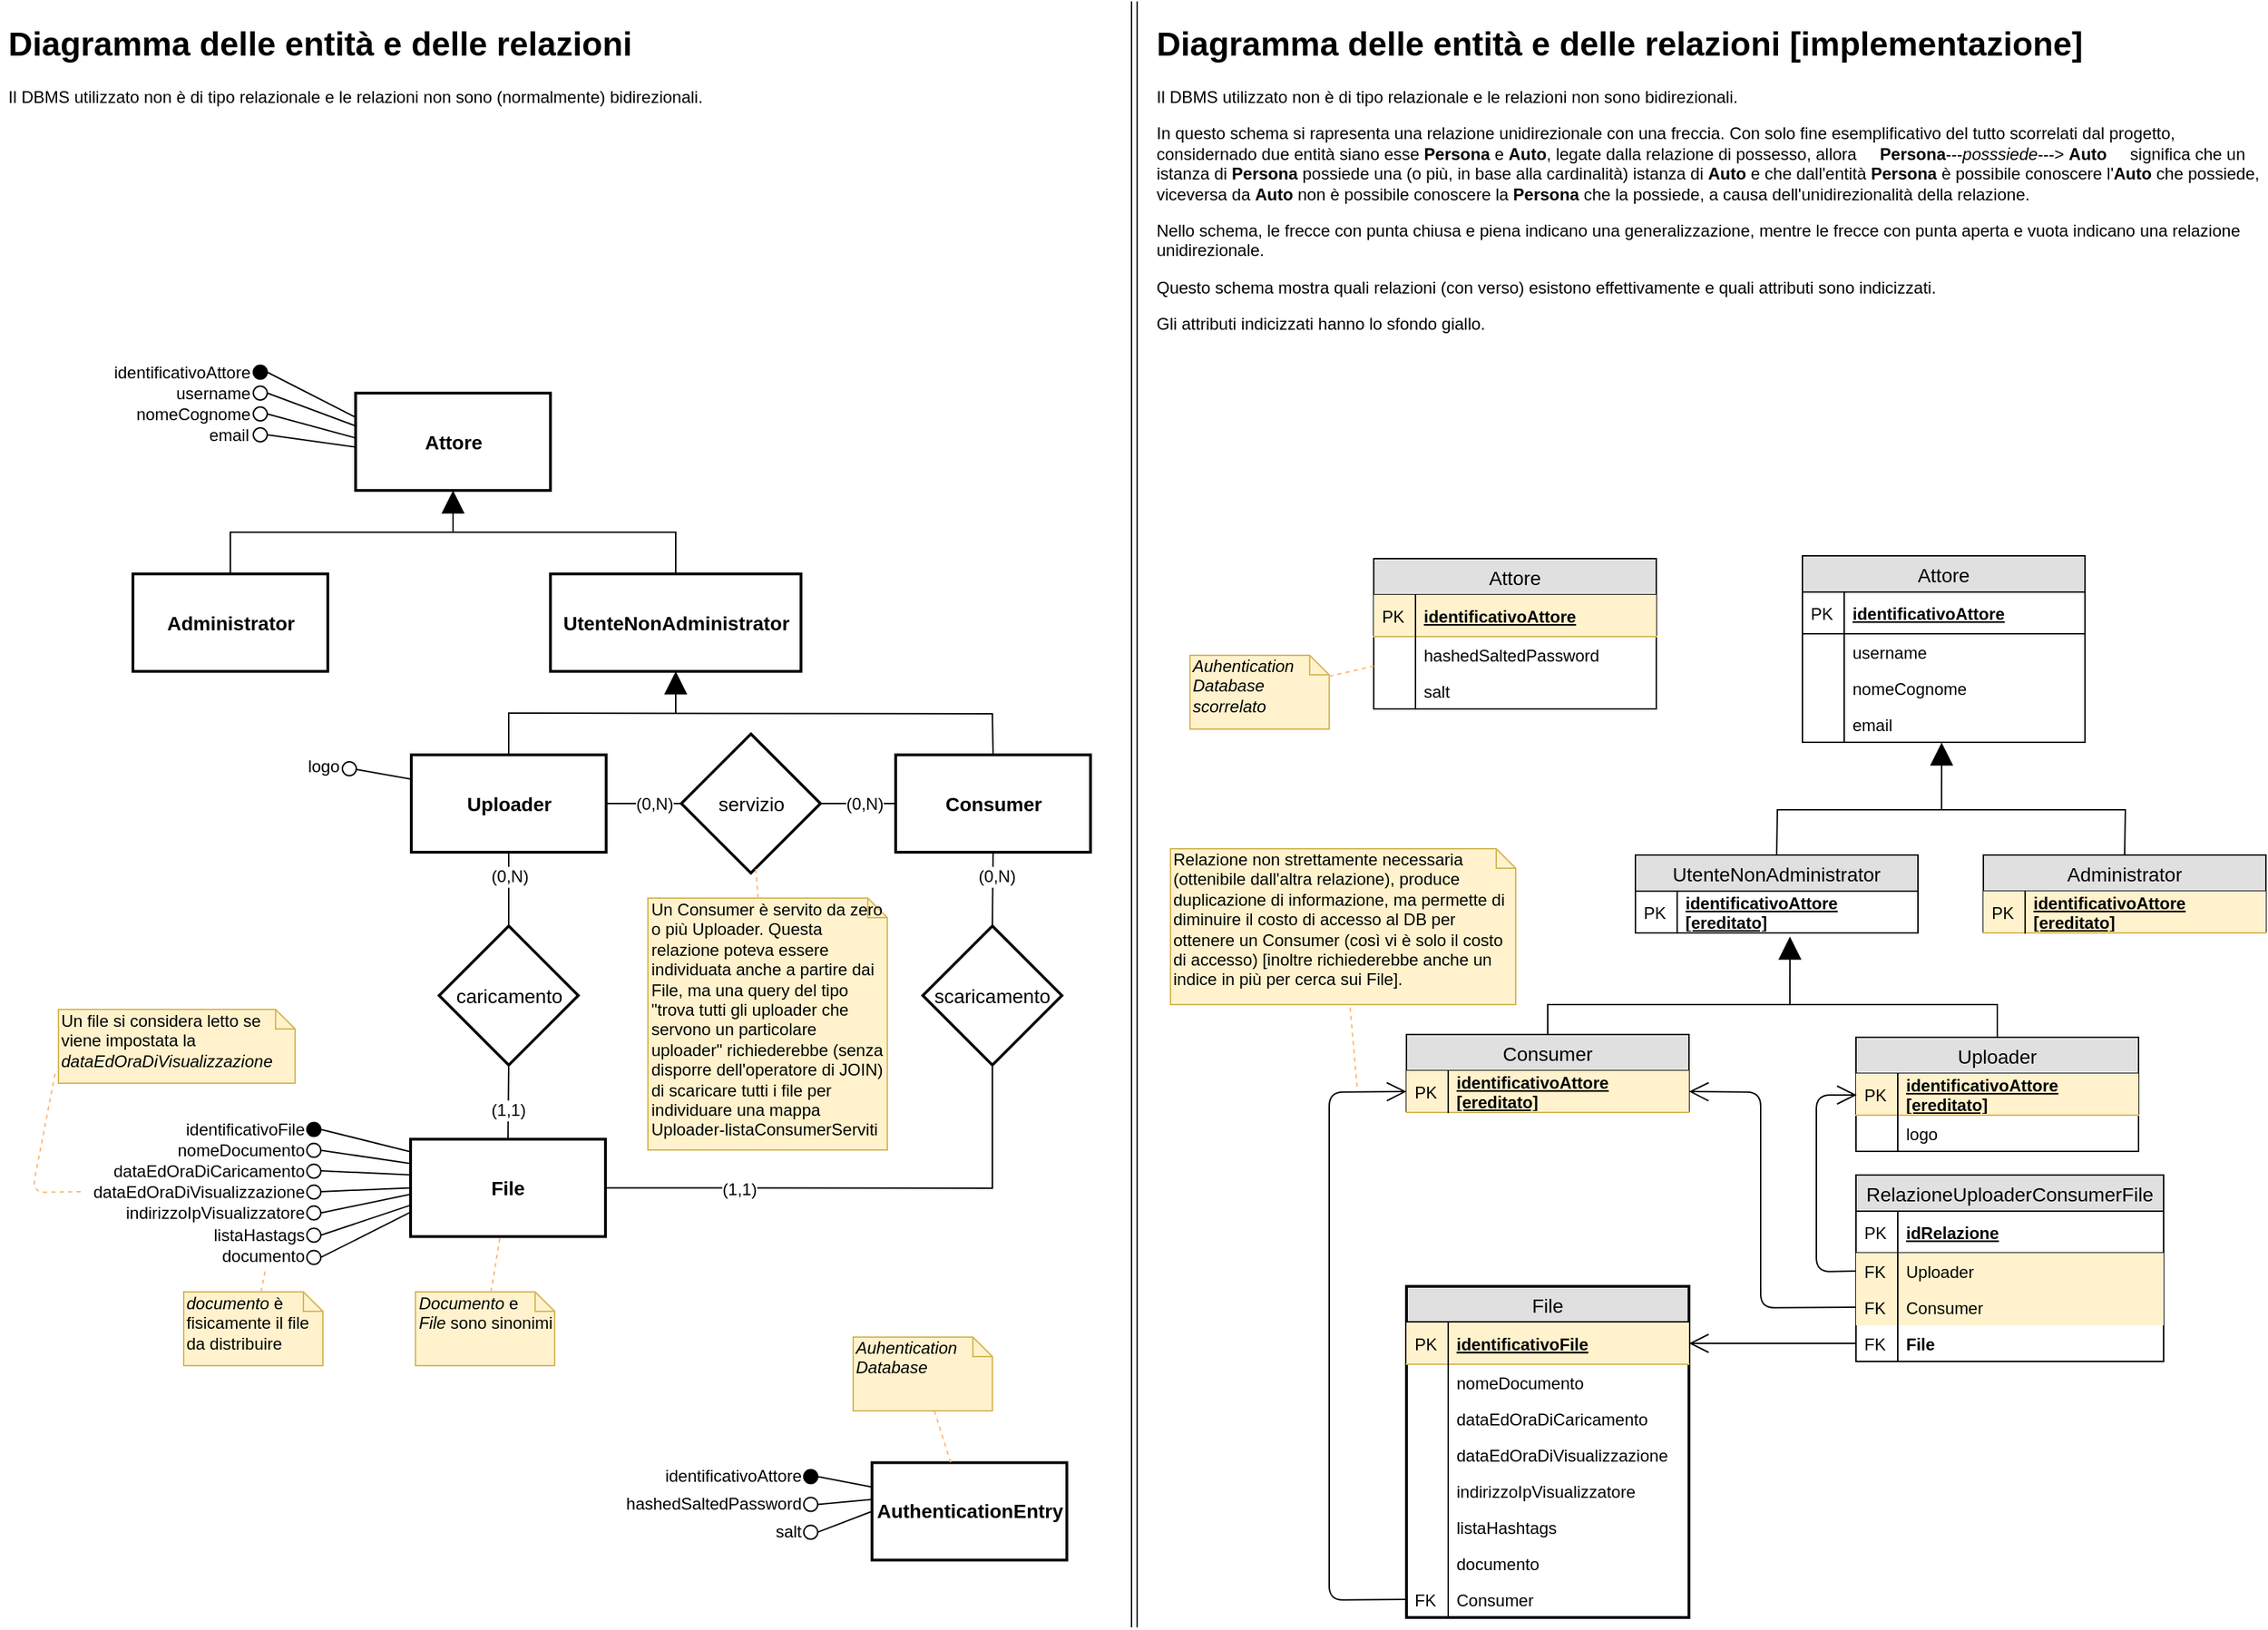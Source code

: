 <mxfile version="11.3.0" type="device" pages="1"><diagram id="dpndcyP8xhRsGhPiDSAS" name="Page-1"><mxGraphModel dx="838" dy="480" grid="1" gridSize="10" guides="1" tooltips="1" connect="1" arrows="1" fold="1" page="1" pageScale="1" pageWidth="827" pageHeight="1169" math="0" shadow="0"><root><mxCell id="0"/><mxCell id="1" parent="0"/><mxCell id="ShM96ozGCzV7AVQ4Rm1C-1" value="Attore" style="strokeWidth=2;whiteSpace=wrap;html=1;align=center;fontSize=14;fontStyle=1" parent="1" vertex="1"><mxGeometry x="270.5" y="281.5" width="140" height="70" as="geometry"/></mxCell><mxCell id="ShM96ozGCzV7AVQ4Rm1C-2" value="Administrator" style="strokeWidth=2;whiteSpace=wrap;html=1;align=center;fontSize=14;fontStyle=1" parent="1" vertex="1"><mxGeometry x="110.5" y="411.5" width="140" height="70" as="geometry"/></mxCell><mxCell id="ShM96ozGCzV7AVQ4Rm1C-49" value="File" style="strokeWidth=2;whiteSpace=wrap;html=1;align=center;fontSize=14;fontStyle=1" parent="1" vertex="1"><mxGeometry x="310" y="817.735" width="140" height="70" as="geometry"/></mxCell><mxCell id="ShM96ozGCzV7AVQ4Rm1C-64" value="" style="group" parent="1" vertex="1" connectable="0"><mxGeometry x="197" y="276.5" width="10" height="10" as="geometry"/></mxCell><mxCell id="ShM96ozGCzV7AVQ4Rm1C-65" value="" style="group" parent="ShM96ozGCzV7AVQ4Rm1C-64" vertex="1" connectable="0"><mxGeometry width="10" height="10" as="geometry"/></mxCell><mxCell id="ShM96ozGCzV7AVQ4Rm1C-66" value="" style="group" parent="ShM96ozGCzV7AVQ4Rm1C-65" vertex="1" connectable="0"><mxGeometry width="10" height="10" as="geometry"/></mxCell><mxCell id="ShM96ozGCzV7AVQ4Rm1C-67" value="" style="ellipse;whiteSpace=wrap;html=1;" parent="ShM96ozGCzV7AVQ4Rm1C-66" vertex="1"><mxGeometry width="10" height="10" as="geometry"/></mxCell><mxCell id="ShM96ozGCzV7AVQ4Rm1C-68" value="" style="group" parent="1" vertex="1" connectable="0"><mxGeometry x="197" y="291.5" width="10" height="10" as="geometry"/></mxCell><mxCell id="ShM96ozGCzV7AVQ4Rm1C-69" value="" style="group" parent="ShM96ozGCzV7AVQ4Rm1C-68" vertex="1" connectable="0"><mxGeometry width="10" height="10" as="geometry"/></mxCell><mxCell id="ShM96ozGCzV7AVQ4Rm1C-70" value="" style="group" parent="ShM96ozGCzV7AVQ4Rm1C-69" vertex="1" connectable="0"><mxGeometry width="10" height="10" as="geometry"/></mxCell><mxCell id="ShM96ozGCzV7AVQ4Rm1C-71" value="" style="ellipse;whiteSpace=wrap;html=1;" parent="ShM96ozGCzV7AVQ4Rm1C-70" vertex="1"><mxGeometry width="10" height="10" as="geometry"/></mxCell><mxCell id="ShM96ozGCzV7AVQ4Rm1C-72" value="" style="group" parent="1" vertex="1" connectable="0"><mxGeometry x="197" y="306.5" width="10" height="10" as="geometry"/></mxCell><mxCell id="ShM96ozGCzV7AVQ4Rm1C-73" value="" style="group" parent="ShM96ozGCzV7AVQ4Rm1C-72" vertex="1" connectable="0"><mxGeometry width="10" height="10" as="geometry"/></mxCell><mxCell id="ShM96ozGCzV7AVQ4Rm1C-74" value="" style="group" parent="ShM96ozGCzV7AVQ4Rm1C-73" vertex="1" connectable="0"><mxGeometry width="10" height="10" as="geometry"/></mxCell><mxCell id="ShM96ozGCzV7AVQ4Rm1C-75" value="" style="ellipse;whiteSpace=wrap;html=1;" parent="ShM96ozGCzV7AVQ4Rm1C-74" vertex="1"><mxGeometry width="10" height="10" as="geometry"/></mxCell><mxCell id="ShM96ozGCzV7AVQ4Rm1C-81" value="" style="group" parent="1" vertex="1" connectable="0"><mxGeometry x="197" y="261.5" width="10" height="10" as="geometry"/></mxCell><mxCell id="ShM96ozGCzV7AVQ4Rm1C-56" value="" style="ellipse;whiteSpace=wrap;html=1;labelBackgroundColor=#000000;fillColor=#000000;" parent="ShM96ozGCzV7AVQ4Rm1C-81" vertex="1"><mxGeometry width="10" height="10" as="geometry"/></mxCell><mxCell id="ShM96ozGCzV7AVQ4Rm1C-55" value="" style="endArrow=none;html=1;strokeWidth=1;entryX=0;entryY=0.25;entryDx=0;entryDy=0;exitX=1;exitY=0.5;exitDx=0;exitDy=0;" parent="1" source="ShM96ozGCzV7AVQ4Rm1C-56" target="ShM96ozGCzV7AVQ4Rm1C-1" edge="1"><mxGeometry width="50" height="50" relative="1" as="geometry"><mxPoint x="-323" y="51.5" as="sourcePoint"/><mxPoint x="-483" y="51.5" as="targetPoint"/></mxGeometry></mxCell><mxCell id="ShM96ozGCzV7AVQ4Rm1C-83" value="" style="endArrow=none;html=1;strokeWidth=1;entryX=0.007;entryY=0.343;entryDx=0;entryDy=0;exitX=1;exitY=0.5;exitDx=0;exitDy=0;entryPerimeter=0;" parent="1" source="ShM96ozGCzV7AVQ4Rm1C-67" target="ShM96ozGCzV7AVQ4Rm1C-1" edge="1"><mxGeometry width="50" height="50" relative="1" as="geometry"><mxPoint x="217" y="276.5" as="sourcePoint"/><mxPoint x="280.5" y="309" as="targetPoint"/></mxGeometry></mxCell><mxCell id="ShM96ozGCzV7AVQ4Rm1C-84" value="" style="endArrow=none;html=1;strokeWidth=1;entryX=0.001;entryY=0.462;entryDx=0;entryDy=0;exitX=1;exitY=0.5;exitDx=0;exitDy=0;entryPerimeter=0;" parent="1" source="ShM96ozGCzV7AVQ4Rm1C-71" target="ShM96ozGCzV7AVQ4Rm1C-1" edge="1"><mxGeometry width="50" height="50" relative="1" as="geometry"><mxPoint x="217" y="291.5" as="sourcePoint"/><mxPoint x="281.48" y="315.51" as="targetPoint"/></mxGeometry></mxCell><mxCell id="ShM96ozGCzV7AVQ4Rm1C-85" value="" style="endArrow=none;html=1;strokeWidth=1;entryX=0.005;entryY=0.556;entryDx=0;entryDy=0;exitX=1;exitY=0.5;exitDx=0;exitDy=0;entryPerimeter=0;" parent="1" source="ShM96ozGCzV7AVQ4Rm1C-75" target="ShM96ozGCzV7AVQ4Rm1C-1" edge="1"><mxGeometry width="50" height="50" relative="1" as="geometry"><mxPoint x="227" y="301.5" as="sourcePoint"/><mxPoint x="291.48" y="325.51" as="targetPoint"/></mxGeometry></mxCell><mxCell id="ShM96ozGCzV7AVQ4Rm1C-89" value="&lt;span&gt;identificativoAttore&lt;/span&gt;" style="text;html=1;strokeColor=none;fillColor=none;align=right;verticalAlign=middle;whiteSpace=wrap;rounded=0;labelBackgroundColor=none;" parent="1" vertex="1"><mxGeometry x="84" y="256.5" width="113" height="20" as="geometry"/></mxCell><mxCell id="ShM96ozGCzV7AVQ4Rm1C-93" value="&lt;span&gt;username&lt;/span&gt;" style="text;html=1;strokeColor=none;fillColor=none;align=right;verticalAlign=middle;whiteSpace=wrap;rounded=0;labelBackgroundColor=none;" parent="1" vertex="1"><mxGeometry x="117" y="271.5" width="80" height="20" as="geometry"/></mxCell><mxCell id="ShM96ozGCzV7AVQ4Rm1C-94" value="&lt;span&gt;nomeCognome&lt;/span&gt;" style="text;html=1;strokeColor=none;fillColor=none;align=right;verticalAlign=middle;whiteSpace=wrap;rounded=0;labelBackgroundColor=none;" parent="1" vertex="1"><mxGeometry x="87" y="286.5" width="110" height="20" as="geometry"/></mxCell><mxCell id="ShM96ozGCzV7AVQ4Rm1C-95" value="&lt;span&gt;email&lt;/span&gt;" style="text;html=1;strokeColor=none;fillColor=none;align=right;verticalAlign=middle;whiteSpace=wrap;rounded=0;labelBackgroundColor=none;" parent="1" vertex="1"><mxGeometry x="85.5" y="301.5" width="110" height="20" as="geometry"/></mxCell><mxCell id="-v-xihbwFtbqGcr6HpBg-2" value="UtenteNonAdministrator" style="strokeWidth=2;whiteSpace=wrap;html=1;align=center;fontSize=14;fontStyle=1" parent="1" vertex="1"><mxGeometry x="410.5" y="411.5" width="180" height="70" as="geometry"/></mxCell><mxCell id="-v-xihbwFtbqGcr6HpBg-9" value="" style="group" parent="1" vertex="1" connectable="0"><mxGeometry x="380.5" y="511.5" width="240" as="geometry"/></mxCell><mxCell id="-v-xihbwFtbqGcr6HpBg-4" value="" style="endArrow=block;html=1;entryX=0.5;entryY=1;entryDx=0;entryDy=0;endFill=1;strokeWidth=1;endSize=14;startSize=1;" parent="-v-xihbwFtbqGcr6HpBg-9" target="-v-xihbwFtbqGcr6HpBg-2" edge="1"><mxGeometry width="50" height="50" relative="1" as="geometry"><mxPoint x="120" as="sourcePoint"/><mxPoint x="113.5" y="-30" as="targetPoint"/></mxGeometry></mxCell><mxCell id="-v-xihbwFtbqGcr6HpBg-6" value="" style="endArrow=none;html=1;strokeWidth=1;fontStyle=1;strokeColor=#000000;rounded=0;entryX=0.5;entryY=0;entryDx=0;entryDy=0;" parent="-v-xihbwFtbqGcr6HpBg-9" target="-v-xihbwFtbqGcr6HpBg-10" edge="1"><mxGeometry width="50" height="50" relative="1" as="geometry"><mxPoint y="30" as="sourcePoint"/><mxPoint x="240" y="30" as="targetPoint"/><Array as="points"><mxPoint/><mxPoint x="347.5" y="0.5"/></Array></mxGeometry></mxCell><mxCell id="-v-xihbwFtbqGcr6HpBg-10" value="Consumer" style="strokeWidth=2;whiteSpace=wrap;html=1;align=center;fontSize=14;fontStyle=1" parent="1" vertex="1"><mxGeometry x="658.5" y="541.5" width="140" height="70" as="geometry"/></mxCell><mxCell id="-v-xihbwFtbqGcr6HpBg-8" value="" style="group" parent="1" vertex="1" connectable="0"><mxGeometry x="60.5" y="381.5" width="440" as="geometry"/></mxCell><mxCell id="ShM96ozGCzV7AVQ4Rm1C-44" value="" style="endArrow=block;html=1;entryX=0.5;entryY=1;entryDx=0;entryDy=0;endFill=1;strokeWidth=1;endSize=14;startSize=1;" parent="-v-xihbwFtbqGcr6HpBg-8" target="ShM96ozGCzV7AVQ4Rm1C-1" edge="1"><mxGeometry width="50" height="50" relative="1" as="geometry"><mxPoint x="280" as="sourcePoint"/><mxPoint x="239.5" y="-30" as="targetPoint"/></mxGeometry></mxCell><mxCell id="-v-xihbwFtbqGcr6HpBg-3" value="" style="endArrow=none;html=1;strokeWidth=1;entryX=0.5;entryY=0;entryDx=0;entryDy=0;exitX=0.5;exitY=0;exitDx=0;exitDy=0;rounded=0;" parent="-v-xihbwFtbqGcr6HpBg-8" source="ShM96ozGCzV7AVQ4Rm1C-2" target="-v-xihbwFtbqGcr6HpBg-2" edge="1"><mxGeometry width="50" height="50" relative="1" as="geometry"><mxPoint x="440" y="-10" as="sourcePoint"/><mxPoint x="473" y="170" as="targetPoint"/><Array as="points"><mxPoint x="120"/><mxPoint x="230"/><mxPoint x="440"/></Array></mxGeometry></mxCell><mxCell id="-v-xihbwFtbqGcr6HpBg-12" value="Uploader" style="strokeWidth=2;whiteSpace=wrap;html=1;align=center;fontSize=14;fontStyle=1" parent="1" vertex="1"><mxGeometry x="310.5" y="541.5" width="140" height="70" as="geometry"/></mxCell><mxCell id="-v-xihbwFtbqGcr6HpBg-21" value="" style="group" parent="1" vertex="1" connectable="0"><mxGeometry x="151" y="540" width="120" height="20" as="geometry"/></mxCell><mxCell id="-v-xihbwFtbqGcr6HpBg-20" value="" style="group" parent="-v-xihbwFtbqGcr6HpBg-21" vertex="1" connectable="0"><mxGeometry width="120" height="20" as="geometry"/></mxCell><mxCell id="-v-xihbwFtbqGcr6HpBg-18" value="&lt;span&gt;logo&lt;/span&gt;" style="text;html=1;strokeColor=none;fillColor=none;align=right;verticalAlign=middle;whiteSpace=wrap;rounded=0;labelBackgroundColor=none;" parent="-v-xihbwFtbqGcr6HpBg-20" vertex="1"><mxGeometry width="110" height="20" as="geometry"/></mxCell><mxCell id="-v-xihbwFtbqGcr6HpBg-19" value="" style="group" parent="-v-xihbwFtbqGcr6HpBg-20" vertex="1" connectable="0"><mxGeometry x="110" y="6.5" width="10" height="10" as="geometry"/></mxCell><mxCell id="-v-xihbwFtbqGcr6HpBg-13" value="" style="group" parent="-v-xihbwFtbqGcr6HpBg-19" vertex="1" connectable="0"><mxGeometry width="10" height="10" as="geometry"/></mxCell><mxCell id="-v-xihbwFtbqGcr6HpBg-14" value="" style="group" parent="-v-xihbwFtbqGcr6HpBg-13" vertex="1" connectable="0"><mxGeometry width="10" height="10" as="geometry"/></mxCell><mxCell id="-v-xihbwFtbqGcr6HpBg-15" value="" style="group" parent="-v-xihbwFtbqGcr6HpBg-14" vertex="1" connectable="0"><mxGeometry width="10" height="10" as="geometry"/></mxCell><mxCell id="-v-xihbwFtbqGcr6HpBg-16" value="" style="ellipse;whiteSpace=wrap;html=1;" parent="-v-xihbwFtbqGcr6HpBg-15" vertex="1"><mxGeometry width="10" height="10" as="geometry"/></mxCell><mxCell id="-v-xihbwFtbqGcr6HpBg-17" value="" style="endArrow=none;html=1;strokeWidth=1;entryX=0;entryY=0.25;entryDx=0;entryDy=0;" parent="-v-xihbwFtbqGcr6HpBg-19" target="-v-xihbwFtbqGcr6HpBg-12" edge="1"><mxGeometry width="50" height="50" relative="1" as="geometry"><mxPoint x="10" y="5.5" as="sourcePoint"/><mxPoint x="22.2" y="13.92" as="targetPoint"/></mxGeometry></mxCell><mxCell id="-v-xihbwFtbqGcr6HpBg-32" value="" style="group" parent="1" vertex="1" connectable="0"><mxGeometry x="313.5" y="927.5" width="100" height="53" as="geometry"/></mxCell><mxCell id="-v-xihbwFtbqGcr6HpBg-22" value="&lt;i&gt;Documento&lt;/i&gt; e&lt;br&gt;&lt;i&gt;File &lt;/i&gt;sono sinonimi" style="shape=note;whiteSpace=wrap;html=1;size=14;verticalAlign=top;align=left;spacingTop=-6;fillColor=#fff2cc;strokeColor=#d6b656;" parent="-v-xihbwFtbqGcr6HpBg-32" vertex="1"><mxGeometry width="100" height="53" as="geometry"/></mxCell><mxCell id="-v-xihbwFtbqGcr6HpBg-31" value="" style="endArrow=none;dashed=1;html=1;strokeColor=#FFB570;fillColor=#ffcc99;" parent="-v-xihbwFtbqGcr6HpBg-32" source="-v-xihbwFtbqGcr6HpBg-22" target="ShM96ozGCzV7AVQ4Rm1C-49" edge="1"><mxGeometry width="50" height="50" relative="1" as="geometry"><mxPoint x="-150" y="90" as="sourcePoint"/><mxPoint x="-100" y="40" as="targetPoint"/></mxGeometry></mxCell><mxCell id="-v-xihbwFtbqGcr6HpBg-37" value="" style="group" parent="1" vertex="1" connectable="0"><mxGeometry x="147" y="927.5" width="100" height="53" as="geometry"/></mxCell><mxCell id="-v-xihbwFtbqGcr6HpBg-38" value="&lt;i&gt;documento &lt;/i&gt;è&lt;br&gt;fisicamente il file da distribuire" style="shape=note;whiteSpace=wrap;html=1;size=14;verticalAlign=top;align=left;spacingTop=-6;fillColor=#fff2cc;strokeColor=#d6b656;" parent="-v-xihbwFtbqGcr6HpBg-37" vertex="1"><mxGeometry width="100" height="53" as="geometry"/></mxCell><mxCell id="-v-xihbwFtbqGcr6HpBg-39" value="" style="endArrow=none;dashed=1;html=1;strokeColor=#FFB570;fillColor=#ffcc99;entryX=0.75;entryY=1;entryDx=0;entryDy=0;" parent="1" source="-v-xihbwFtbqGcr6HpBg-38" target="ShM96ozGCzV7AVQ4Rm1C-213" edge="1"><mxGeometry width="50" height="50" relative="1" as="geometry"><mxPoint x="-90.5" y="1027.5" as="sourcePoint"/><mxPoint x="-40.5" y="977.5" as="targetPoint"/></mxGeometry></mxCell><mxCell id="-v-xihbwFtbqGcr6HpBg-40" value="" style="group;fontStyle=1" parent="1" vertex="1" connectable="0"><mxGeometry x="57" y="724.5" width="170" height="53" as="geometry"/></mxCell><mxCell id="-v-xihbwFtbqGcr6HpBg-41" value="Un file si considera letto se viene impostata la &lt;i&gt;dataEdOraDiVisualizzazione&lt;/i&gt;" style="shape=note;whiteSpace=wrap;html=1;size=14;verticalAlign=top;align=left;spacingTop=-6;fillColor=#fff2cc;strokeColor=#d6b656;" parent="-v-xihbwFtbqGcr6HpBg-40" vertex="1"><mxGeometry width="170" height="53" as="geometry"/></mxCell><mxCell id="-v-xihbwFtbqGcr6HpBg-42" value="" style="endArrow=none;dashed=1;html=1;strokeColor=#FFB570;fillColor=#ffcc99;entryX=0;entryY=0.5;entryDx=0;entryDy=0;exitX=-0.014;exitY=0.872;exitDx=0;exitDy=0;exitPerimeter=0;" parent="1" source="-v-xihbwFtbqGcr6HpBg-41" target="ShM96ozGCzV7AVQ4Rm1C-197" edge="1"><mxGeometry width="50" height="50" relative="1" as="geometry"><mxPoint x="168.083" y="947.5" as="sourcePoint"/><mxPoint x="53.5" y="837.5" as="targetPoint"/><Array as="points"><mxPoint x="38" y="856"/></Array></mxGeometry></mxCell><mxCell id="-v-xihbwFtbqGcr6HpBg-44" value="caricamento" style="shape=rhombus;strokeWidth=2;fontSize=17;perimeter=rhombusPerimeter;whiteSpace=wrap;html=1;align=center;fontSize=14;" parent="1" vertex="1"><mxGeometry x="330.5" y="664.5" width="100" height="100" as="geometry"/></mxCell><mxCell id="-v-xihbwFtbqGcr6HpBg-45" value="scaricamento" style="shape=rhombus;strokeWidth=2;fontSize=17;perimeter=rhombusPerimeter;whiteSpace=wrap;html=1;align=center;fontSize=14;" parent="1" vertex="1"><mxGeometry x="678" y="664.5" width="100" height="100" as="geometry"/></mxCell><mxCell id="-v-xihbwFtbqGcr6HpBg-47" value="" style="endArrow=none;html=1;strokeColor=#000000;exitX=0.5;exitY=1;exitDx=0;exitDy=0;entryX=0.5;entryY=0;entryDx=0;entryDy=0;endFill=0;endSize=12;" parent="1" source="-v-xihbwFtbqGcr6HpBg-44" target="ShM96ozGCzV7AVQ4Rm1C-49" edge="1"><mxGeometry width="50" height="50" relative="1" as="geometry"><mxPoint x="421" y="886" as="sourcePoint"/><mxPoint x="471" y="836" as="targetPoint"/></mxGeometry></mxCell><mxCell id="yBViJegnI8bRMJWFGpGu-391" value="(1,1)" style="text;html=1;resizable=0;points=[];align=center;verticalAlign=middle;labelBackgroundColor=#ffffff;" parent="-v-xihbwFtbqGcr6HpBg-47" vertex="1" connectable="0"><mxGeometry x="0.221" relative="1" as="geometry"><mxPoint as="offset"/></mxGeometry></mxCell><mxCell id="-v-xihbwFtbqGcr6HpBg-48" value="&lt;h1&gt;Diagramma delle entità e delle relazioni&lt;/h1&gt;&lt;p&gt;Il DBMS utilizzato non è di tipo relazionale e le relazioni non sono (normalmente) bidirezionali.&lt;/p&gt;" style="text;html=1;strokeColor=none;fillColor=none;spacing=5;spacingTop=-20;whiteSpace=wrap;overflow=hidden;rounded=0;" parent="1" vertex="1"><mxGeometry x="15.5" y="10.5" width="802" height="200" as="geometry"/></mxCell><mxCell id="-v-xihbwFtbqGcr6HpBg-49" value="" style="endArrow=none;html=1;strokeColor=#000000;entryX=0.5;entryY=1;entryDx=0;entryDy=0;endFill=0;endSize=12;" parent="1" source="-v-xihbwFtbqGcr6HpBg-44" target="-v-xihbwFtbqGcr6HpBg-12" edge="1"><mxGeometry width="50" height="50" relative="1" as="geometry"><mxPoint x="201" y="685" as="sourcePoint"/><mxPoint x="251" y="635" as="targetPoint"/></mxGeometry></mxCell><mxCell id="yBViJegnI8bRMJWFGpGu-390" value="(0,N)" style="text;html=1;resizable=0;points=[];align=center;verticalAlign=middle;labelBackgroundColor=#ffffff;" parent="-v-xihbwFtbqGcr6HpBg-49" vertex="1" connectable="0"><mxGeometry x="0.361" relative="1" as="geometry"><mxPoint as="offset"/></mxGeometry></mxCell><mxCell id="-v-xihbwFtbqGcr6HpBg-50" value="" style="endArrow=none;html=1;strokeColor=#000000;entryX=0.5;entryY=1;entryDx=0;entryDy=0;exitX=0.5;exitY=0;exitDx=0;exitDy=0;endFill=0;endSize=12;" parent="1" source="-v-xihbwFtbqGcr6HpBg-45" target="-v-xihbwFtbqGcr6HpBg-10" edge="1"><mxGeometry width="50" height="50" relative="1" as="geometry"><mxPoint x="498" y="674.5" as="sourcePoint"/><mxPoint x="498" y="621.5" as="targetPoint"/></mxGeometry></mxCell><mxCell id="yBViJegnI8bRMJWFGpGu-393" value="(0,N)" style="text;html=1;resizable=0;points=[];align=center;verticalAlign=middle;labelBackgroundColor=#ffffff;" parent="-v-xihbwFtbqGcr6HpBg-50" vertex="1" connectable="0"><mxGeometry x="0.34" y="-2" relative="1" as="geometry"><mxPoint as="offset"/></mxGeometry></mxCell><mxCell id="-v-xihbwFtbqGcr6HpBg-51" value="" style="endArrow=none;html=1;strokeColor=#000000;exitX=0.5;exitY=1;exitDx=0;exitDy=0;entryX=1;entryY=0.5;entryDx=0;entryDy=0;endFill=0;rounded=0;endSize=12;" parent="1" source="-v-xihbwFtbqGcr6HpBg-45" target="ShM96ozGCzV7AVQ4Rm1C-49" edge="1"><mxGeometry width="50" height="50" relative="1" as="geometry"><mxPoint x="390.5" y="774.5" as="sourcePoint"/><mxPoint x="390" y="827.735" as="targetPoint"/><Array as="points"><mxPoint x="728" y="853"/></Array></mxGeometry></mxCell><mxCell id="yBViJegnI8bRMJWFGpGu-392" value="(1,1)" style="text;html=1;resizable=0;points=[];align=center;verticalAlign=middle;labelBackgroundColor=#ffffff;" parent="-v-xihbwFtbqGcr6HpBg-51" vertex="1" connectable="0"><mxGeometry x="0.476" y="1" relative="1" as="geometry"><mxPoint as="offset"/></mxGeometry></mxCell><mxCell id="-v-xihbwFtbqGcr6HpBg-52" value="AuthenticationEntry" style="strokeWidth=2;whiteSpace=wrap;html=1;align=center;fontSize=14;fontStyle=1" parent="1" vertex="1"><mxGeometry x="641.5" y="1050.235" width="140" height="70" as="geometry"/></mxCell><mxCell id="-v-xihbwFtbqGcr6HpBg-53" value="" style="group" parent="1" vertex="1" connectable="0"><mxGeometry x="123.5" y="800.5" width="122" height="20" as="geometry"/></mxCell><mxCell id="ShM96ozGCzV7AVQ4Rm1C-187" value="" style="group" parent="-v-xihbwFtbqGcr6HpBg-53" vertex="1" connectable="0"><mxGeometry x="112" y="5.214" width="10" height="10" as="geometry"/></mxCell><mxCell id="ShM96ozGCzV7AVQ4Rm1C-188" value="" style="ellipse;whiteSpace=wrap;html=1;labelBackgroundColor=#000000;fillColor=#000000;" parent="ShM96ozGCzV7AVQ4Rm1C-187" vertex="1"><mxGeometry width="10" height="10" as="geometry"/></mxCell><mxCell id="ShM96ozGCzV7AVQ4Rm1C-189" value="" style="endArrow=none;html=1;strokeWidth=1;exitX=1;exitY=0.5;exitDx=0;exitDy=0;entryX=0.005;entryY=0.132;entryDx=0;entryDy=0;entryPerimeter=0;" parent="-v-xihbwFtbqGcr6HpBg-53" source="ShM96ozGCzV7AVQ4Rm1C-188" target="ShM96ozGCzV7AVQ4Rm1C-49" edge="1"><mxGeometry width="50" height="50" relative="1" as="geometry"><mxPoint x="-408" y="-204.786" as="sourcePoint"/><mxPoint x="183" y="23" as="targetPoint"/></mxGeometry></mxCell><mxCell id="ShM96ozGCzV7AVQ4Rm1C-194" value="&lt;span&gt;identificativoFile&lt;/span&gt;" style="text;html=1;strokeColor=none;fillColor=none;align=right;verticalAlign=middle;whiteSpace=wrap;rounded=0;labelBackgroundColor=none;" parent="-v-xihbwFtbqGcr6HpBg-53" vertex="1"><mxGeometry width="112" height="20" as="geometry"/></mxCell><mxCell id="-v-xihbwFtbqGcr6HpBg-54" value="" style="group" parent="1" vertex="1" connectable="0"><mxGeometry x="480.5" y="1050" width="122" height="20" as="geometry"/></mxCell><mxCell id="-v-xihbwFtbqGcr6HpBg-55" value="" style="group" parent="-v-xihbwFtbqGcr6HpBg-54" vertex="1" connectable="0"><mxGeometry x="112" y="5.214" width="10" height="10" as="geometry"/></mxCell><mxCell id="-v-xihbwFtbqGcr6HpBg-56" value="" style="ellipse;whiteSpace=wrap;html=1;labelBackgroundColor=#000000;fillColor=#000000;" parent="-v-xihbwFtbqGcr6HpBg-55" vertex="1"><mxGeometry width="10" height="10" as="geometry"/></mxCell><mxCell id="-v-xihbwFtbqGcr6HpBg-58" value="&lt;span&gt;identificativoAttore&lt;/span&gt;" style="text;html=1;strokeColor=none;fillColor=none;align=right;verticalAlign=middle;whiteSpace=wrap;rounded=0;labelBackgroundColor=none;" parent="-v-xihbwFtbqGcr6HpBg-54" vertex="1"><mxGeometry width="112" height="20" as="geometry"/></mxCell><mxCell id="-v-xihbwFtbqGcr6HpBg-59" value="" style="group" parent="1" vertex="1" connectable="0"><mxGeometry x="133.5" y="815.5" width="112" height="20" as="geometry"/></mxCell><mxCell id="ShM96ozGCzV7AVQ4Rm1C-171" value="" style="group" parent="-v-xihbwFtbqGcr6HpBg-59" vertex="1" connectable="0"><mxGeometry x="102" y="5.214" width="10" height="10" as="geometry"/></mxCell><mxCell id="ShM96ozGCzV7AVQ4Rm1C-172" value="" style="group" parent="ShM96ozGCzV7AVQ4Rm1C-171" vertex="1" connectable="0"><mxGeometry width="10" height="10" as="geometry"/></mxCell><mxCell id="ShM96ozGCzV7AVQ4Rm1C-173" value="" style="group" parent="ShM96ozGCzV7AVQ4Rm1C-172" vertex="1" connectable="0"><mxGeometry width="10" height="10" as="geometry"/></mxCell><mxCell id="ShM96ozGCzV7AVQ4Rm1C-174" value="" style="ellipse;whiteSpace=wrap;html=1;" parent="ShM96ozGCzV7AVQ4Rm1C-173" vertex="1"><mxGeometry width="10" height="10" as="geometry"/></mxCell><mxCell id="ShM96ozGCzV7AVQ4Rm1C-190" value="" style="endArrow=none;html=1;strokeWidth=1;exitX=1;exitY=0.5;exitDx=0;exitDy=0;entryX=0;entryY=0.25;entryDx=0;entryDy=0;" parent="-v-xihbwFtbqGcr6HpBg-59" source="ShM96ozGCzV7AVQ4Rm1C-174" target="ShM96ozGCzV7AVQ4Rm1C-49" edge="1"><mxGeometry width="50" height="50" relative="1" as="geometry"><mxPoint x="122" y="5.214" as="sourcePoint"/><mxPoint x="163" y="19" as="targetPoint"/></mxGeometry></mxCell><mxCell id="ShM96ozGCzV7AVQ4Rm1C-195" value="&lt;span&gt;nomeDocumento&lt;/span&gt;" style="text;html=1;strokeColor=none;fillColor=none;align=right;verticalAlign=middle;whiteSpace=wrap;rounded=0;labelBackgroundColor=none;" parent="-v-xihbwFtbqGcr6HpBg-59" vertex="1"><mxGeometry width="102" height="20" as="geometry"/></mxCell><mxCell id="-v-xihbwFtbqGcr6HpBg-60" value="" style="group" parent="1" vertex="1" connectable="0"><mxGeometry x="83.5" y="830.5" width="162" height="20" as="geometry"/></mxCell><mxCell id="ShM96ozGCzV7AVQ4Rm1C-175" value="" style="group" parent="-v-xihbwFtbqGcr6HpBg-60" vertex="1" connectable="0"><mxGeometry x="152" y="5.214" width="10" height="12" as="geometry"/></mxCell><mxCell id="ShM96ozGCzV7AVQ4Rm1C-176" value="" style="group" parent="ShM96ozGCzV7AVQ4Rm1C-175" vertex="1" connectable="0"><mxGeometry width="10" height="10" as="geometry"/></mxCell><mxCell id="-v-xihbwFtbqGcr6HpBg-23" value="" style="group" parent="ShM96ozGCzV7AVQ4Rm1C-175" vertex="1" connectable="0"><mxGeometry width="10" height="10" as="geometry"/></mxCell><mxCell id="-v-xihbwFtbqGcr6HpBg-24" value="" style="group" parent="-v-xihbwFtbqGcr6HpBg-23" vertex="1" connectable="0"><mxGeometry width="10" height="10" as="geometry"/></mxCell><mxCell id="-v-xihbwFtbqGcr6HpBg-25" value="" style="group" parent="-v-xihbwFtbqGcr6HpBg-24" vertex="1" connectable="0"><mxGeometry width="10" height="10" as="geometry"/></mxCell><mxCell id="-v-xihbwFtbqGcr6HpBg-26" value="" style="ellipse;whiteSpace=wrap;html=1;" parent="-v-xihbwFtbqGcr6HpBg-25" vertex="1"><mxGeometry width="10" height="10" as="geometry"/></mxCell><mxCell id="ShM96ozGCzV7AVQ4Rm1C-191" value="" style="endArrow=none;html=1;strokeWidth=1;exitX=1;exitY=0.5;exitDx=0;exitDy=0;entryX=-0.001;entryY=0.366;entryDx=0;entryDy=0;entryPerimeter=0;" parent="-v-xihbwFtbqGcr6HpBg-60" target="ShM96ozGCzV7AVQ4Rm1C-49" edge="1"><mxGeometry width="50" height="50" relative="1" as="geometry"><mxPoint x="162" y="10" as="sourcePoint"/><mxPoint x="193" y="14" as="targetPoint"/></mxGeometry></mxCell><mxCell id="ShM96ozGCzV7AVQ4Rm1C-196" value="dataEdOraDiCaricamento" style="text;html=1;strokeColor=none;fillColor=none;align=right;verticalAlign=middle;whiteSpace=wrap;rounded=0;labelBackgroundColor=none;" parent="-v-xihbwFtbqGcr6HpBg-60" vertex="1"><mxGeometry width="152" height="20" as="geometry"/></mxCell><mxCell id="-v-xihbwFtbqGcr6HpBg-61" value="" style="group" parent="1" vertex="1" connectable="0"><mxGeometry x="73.5" y="845.5" width="172" height="20" as="geometry"/></mxCell><mxCell id="ShM96ozGCzV7AVQ4Rm1C-197" value="dataEdOraDiVisualizzazione" style="text;html=1;strokeColor=none;fillColor=none;align=right;verticalAlign=middle;whiteSpace=wrap;rounded=0;labelBackgroundColor=none;" parent="-v-xihbwFtbqGcr6HpBg-61" vertex="1"><mxGeometry width="162" height="20" as="geometry"/></mxCell><mxCell id="ShM96ozGCzV7AVQ4Rm1C-201" value="" style="endArrow=none;html=1;strokeWidth=1;exitX=1;exitY=0.5;exitDx=0;exitDy=0;entryX=0;entryY=0.5;entryDx=0;entryDy=0;" parent="-v-xihbwFtbqGcr6HpBg-61" target="ShM96ozGCzV7AVQ4Rm1C-49" edge="1"><mxGeometry width="50" height="50" relative="1" as="geometry"><mxPoint x="171.5" y="10" as="sourcePoint"/><mxPoint x="213" y="7" as="targetPoint"/></mxGeometry></mxCell><mxCell id="-v-xihbwFtbqGcr6HpBg-27" value="" style="group" parent="-v-xihbwFtbqGcr6HpBg-61" vertex="1" connectable="0"><mxGeometry x="162" y="5.214" width="10" height="10" as="geometry"/></mxCell><mxCell id="-v-xihbwFtbqGcr6HpBg-28" value="" style="group" parent="-v-xihbwFtbqGcr6HpBg-27" vertex="1" connectable="0"><mxGeometry width="10" height="10" as="geometry"/></mxCell><mxCell id="-v-xihbwFtbqGcr6HpBg-29" value="" style="group" parent="-v-xihbwFtbqGcr6HpBg-28" vertex="1" connectable="0"><mxGeometry width="10" height="10" as="geometry"/></mxCell><mxCell id="-v-xihbwFtbqGcr6HpBg-30" value="" style="ellipse;whiteSpace=wrap;html=1;" parent="-v-xihbwFtbqGcr6HpBg-29" vertex="1"><mxGeometry width="10" height="10" as="geometry"/></mxCell><mxCell id="-v-xihbwFtbqGcr6HpBg-62" value="" style="group" parent="1" vertex="1" connectable="0"><mxGeometry x="63.5" y="860.5" width="182" height="20" as="geometry"/></mxCell><mxCell id="ShM96ozGCzV7AVQ4Rm1C-183" value="" style="group" parent="-v-xihbwFtbqGcr6HpBg-62" vertex="1" connectable="0"><mxGeometry x="172" y="5.214" width="10" height="10" as="geometry"/></mxCell><mxCell id="ShM96ozGCzV7AVQ4Rm1C-184" value="" style="group" parent="ShM96ozGCzV7AVQ4Rm1C-183" vertex="1" connectable="0"><mxGeometry width="10" height="10" as="geometry"/></mxCell><mxCell id="ShM96ozGCzV7AVQ4Rm1C-185" value="" style="group" parent="ShM96ozGCzV7AVQ4Rm1C-184" vertex="1" connectable="0"><mxGeometry width="10" height="10" as="geometry"/></mxCell><mxCell id="ShM96ozGCzV7AVQ4Rm1C-186" value="" style="ellipse;whiteSpace=wrap;html=1;" parent="ShM96ozGCzV7AVQ4Rm1C-185" vertex="1"><mxGeometry width="10" height="10" as="geometry"/></mxCell><mxCell id="ShM96ozGCzV7AVQ4Rm1C-193" value="" style="endArrow=none;html=1;strokeWidth=1;exitX=1;exitY=0.5;exitDx=0;exitDy=0;entryX=0.003;entryY=0.565;entryDx=0;entryDy=0;entryPerimeter=0;" parent="-v-xihbwFtbqGcr6HpBg-62" source="ShM96ozGCzV7AVQ4Rm1C-186" target="ShM96ozGCzV7AVQ4Rm1C-49" edge="1"><mxGeometry width="50" height="50" relative="1" as="geometry"><mxPoint x="212" y="-4.786" as="sourcePoint"/><mxPoint x="233" y="-2" as="targetPoint"/></mxGeometry></mxCell><mxCell id="ShM96ozGCzV7AVQ4Rm1C-198" value="indirizzoIpVisualizzatore" style="text;html=1;strokeColor=none;fillColor=none;align=right;verticalAlign=middle;whiteSpace=wrap;rounded=0;labelBackgroundColor=none;" parent="-v-xihbwFtbqGcr6HpBg-62" vertex="1"><mxGeometry width="172" height="20" as="geometry"/></mxCell><mxCell id="-v-xihbwFtbqGcr6HpBg-63" value="" style="group" parent="1" vertex="1" connectable="0"><mxGeometry x="125.5" y="876.714" width="120" height="20" as="geometry"/></mxCell><mxCell id="ShM96ozGCzV7AVQ4Rm1C-205" value="" style="group" parent="-v-xihbwFtbqGcr6HpBg-63" vertex="1" connectable="0"><mxGeometry x="110" y="5" width="10" height="10" as="geometry"/></mxCell><mxCell id="ShM96ozGCzV7AVQ4Rm1C-206" value="" style="group" parent="ShM96ozGCzV7AVQ4Rm1C-205" vertex="1" connectable="0"><mxGeometry width="10" height="10" as="geometry"/></mxCell><mxCell id="ShM96ozGCzV7AVQ4Rm1C-207" value="" style="group" parent="ShM96ozGCzV7AVQ4Rm1C-206" vertex="1" connectable="0"><mxGeometry width="10" height="10" as="geometry"/></mxCell><mxCell id="ShM96ozGCzV7AVQ4Rm1C-208" value="" style="ellipse;whiteSpace=wrap;html=1;" parent="ShM96ozGCzV7AVQ4Rm1C-207" vertex="1"><mxGeometry width="10" height="10" as="geometry"/></mxCell><mxCell id="ShM96ozGCzV7AVQ4Rm1C-209" value="" style="endArrow=none;html=1;strokeWidth=1;exitX=1;exitY=0.5;exitDx=0;exitDy=0;entryX=-0.003;entryY=0.68;entryDx=0;entryDy=0;entryPerimeter=0;" parent="-v-xihbwFtbqGcr6HpBg-63" source="ShM96ozGCzV7AVQ4Rm1C-208" target="ShM96ozGCzV7AVQ4Rm1C-49" edge="1"><mxGeometry width="50" height="50" relative="1" as="geometry"><mxPoint x="150" y="-5" as="sourcePoint"/><mxPoint x="161" y="-11.214" as="targetPoint"/></mxGeometry></mxCell><mxCell id="ShM96ozGCzV7AVQ4Rm1C-210" value="listaHastags" style="text;html=1;strokeColor=none;fillColor=none;align=right;verticalAlign=middle;whiteSpace=wrap;rounded=0;labelBackgroundColor=none;" parent="-v-xihbwFtbqGcr6HpBg-63" vertex="1"><mxGeometry width="110" height="20" as="geometry"/></mxCell><mxCell id="-v-xihbwFtbqGcr6HpBg-64" value="" style="group" parent="1" vertex="1" connectable="0"><mxGeometry x="116.5" y="891.5" width="129" height="20" as="geometry"/></mxCell><mxCell id="ShM96ozGCzV7AVQ4Rm1C-213" value="&lt;span&gt;documento&lt;/span&gt;" style="text;html=1;strokeColor=none;fillColor=none;align=right;verticalAlign=middle;whiteSpace=wrap;rounded=0;labelBackgroundColor=none;" parent="-v-xihbwFtbqGcr6HpBg-64" vertex="1"><mxGeometry width="119" height="20" as="geometry"/></mxCell><mxCell id="ShM96ozGCzV7AVQ4Rm1C-225" value="" style="ellipse;whiteSpace=wrap;html=1;" parent="-v-xihbwFtbqGcr6HpBg-64" vertex="1"><mxGeometry x="119" y="6.214" width="10" height="10" as="geometry"/></mxCell><mxCell id="ShM96ozGCzV7AVQ4Rm1C-212" value="" style="endArrow=none;html=1;strokeWidth=1;exitX=1;exitY=0.5;exitDx=0;exitDy=0;entryX=0;entryY=0.75;entryDx=0;entryDy=0;" parent="1" source="ShM96ozGCzV7AVQ4Rm1C-225" target="ShM96ozGCzV7AVQ4Rm1C-49" edge="1"><mxGeometry width="50" height="50" relative="1" as="geometry"><mxPoint x="107" y="10" as="sourcePoint"/><mxPoint x="158" y="-19" as="targetPoint"/></mxGeometry></mxCell><mxCell id="-v-xihbwFtbqGcr6HpBg-65" value="" style="group" parent="1" vertex="1" connectable="0"><mxGeometry x="490.5" y="1070" width="112" height="20" as="geometry"/></mxCell><mxCell id="-v-xihbwFtbqGcr6HpBg-66" value="" style="group" parent="-v-xihbwFtbqGcr6HpBg-65" vertex="1" connectable="0"><mxGeometry x="102" y="5.214" width="10" height="10" as="geometry"/></mxCell><mxCell id="-v-xihbwFtbqGcr6HpBg-67" value="" style="group" parent="-v-xihbwFtbqGcr6HpBg-66" vertex="1" connectable="0"><mxGeometry width="10" height="10" as="geometry"/></mxCell><mxCell id="-v-xihbwFtbqGcr6HpBg-68" value="" style="group" parent="-v-xihbwFtbqGcr6HpBg-67" vertex="1" connectable="0"><mxGeometry width="10" height="10" as="geometry"/></mxCell><mxCell id="-v-xihbwFtbqGcr6HpBg-69" value="" style="ellipse;whiteSpace=wrap;html=1;" parent="-v-xihbwFtbqGcr6HpBg-68" vertex="1"><mxGeometry width="10" height="10" as="geometry"/></mxCell><mxCell id="-v-xihbwFtbqGcr6HpBg-71" value="&lt;span&gt;hashedSaltedPassword&lt;/span&gt;" style="text;html=1;strokeColor=none;fillColor=none;align=right;verticalAlign=middle;whiteSpace=wrap;rounded=0;labelBackgroundColor=none;" parent="-v-xihbwFtbqGcr6HpBg-65" vertex="1"><mxGeometry x="-30" width="132" height="20" as="geometry"/></mxCell><mxCell id="-v-xihbwFtbqGcr6HpBg-72" value="" style="group" parent="1" vertex="1" connectable="0"><mxGeometry x="490.5" y="1090" width="112" height="20" as="geometry"/></mxCell><mxCell id="-v-xihbwFtbqGcr6HpBg-73" value="" style="group" parent="-v-xihbwFtbqGcr6HpBg-72" vertex="1" connectable="0"><mxGeometry x="102" y="5.214" width="10" height="10" as="geometry"/></mxCell><mxCell id="-v-xihbwFtbqGcr6HpBg-74" value="" style="group" parent="-v-xihbwFtbqGcr6HpBg-73" vertex="1" connectable="0"><mxGeometry width="10" height="10" as="geometry"/></mxCell><mxCell id="-v-xihbwFtbqGcr6HpBg-75" value="" style="group" parent="-v-xihbwFtbqGcr6HpBg-74" vertex="1" connectable="0"><mxGeometry width="10" height="10" as="geometry"/></mxCell><mxCell id="-v-xihbwFtbqGcr6HpBg-76" value="" style="ellipse;whiteSpace=wrap;html=1;" parent="-v-xihbwFtbqGcr6HpBg-75" vertex="1"><mxGeometry width="10" height="10" as="geometry"/></mxCell><mxCell id="-v-xihbwFtbqGcr6HpBg-78" value="&lt;span&gt;salt&lt;/span&gt;" style="text;html=1;strokeColor=none;fillColor=none;align=right;verticalAlign=middle;whiteSpace=wrap;rounded=0;labelBackgroundColor=none;" parent="-v-xihbwFtbqGcr6HpBg-72" vertex="1"><mxGeometry width="102" height="20" as="geometry"/></mxCell><mxCell id="-v-xihbwFtbqGcr6HpBg-57" value="" style="endArrow=none;html=1;strokeWidth=1;exitX=1;exitY=0.5;exitDx=0;exitDy=0;entryX=0;entryY=0.25;entryDx=0;entryDy=0;" parent="1" source="-v-xihbwFtbqGcr6HpBg-56" target="-v-xihbwFtbqGcr6HpBg-52" edge="1"><mxGeometry width="50" height="50" relative="1" as="geometry"><mxPoint x="60.5" y="850.214" as="sourcePoint"/><mxPoint x="651.5" y="1078" as="targetPoint"/></mxGeometry></mxCell><mxCell id="-v-xihbwFtbqGcr6HpBg-70" value="" style="endArrow=none;html=1;strokeWidth=1;exitX=1;exitY=0.5;exitDx=0;exitDy=0;entryX=0.002;entryY=0.377;entryDx=0;entryDy=0;entryPerimeter=0;" parent="1" source="-v-xihbwFtbqGcr6HpBg-69" target="-v-xihbwFtbqGcr6HpBg-52" edge="1"><mxGeometry width="50" height="50" relative="1" as="geometry"><mxPoint x="612.5" y="1075.214" as="sourcePoint"/><mxPoint x="653.5" y="1089" as="targetPoint"/></mxGeometry></mxCell><mxCell id="-v-xihbwFtbqGcr6HpBg-77" value="" style="endArrow=none;html=1;strokeWidth=1;exitX=1;exitY=0.5;exitDx=0;exitDy=0;entryX=0;entryY=0.5;entryDx=0;entryDy=0;" parent="1" source="-v-xihbwFtbqGcr6HpBg-76" target="-v-xihbwFtbqGcr6HpBg-52" edge="1"><mxGeometry width="50" height="50" relative="1" as="geometry"><mxPoint x="612.5" y="1095.214" as="sourcePoint"/><mxPoint x="653.5" y="1109" as="targetPoint"/></mxGeometry></mxCell><mxCell id="-v-xihbwFtbqGcr6HpBg-79" value="" style="group" parent="1" vertex="1" connectable="0"><mxGeometry x="592.5" y="927.5" width="100" height="53" as="geometry"/></mxCell><mxCell id="-v-xihbwFtbqGcr6HpBg-81" value="" style="endArrow=none;dashed=1;html=1;strokeColor=#FFB570;fillColor=#ffcc99;" parent="-v-xihbwFtbqGcr6HpBg-79" source="-v-xihbwFtbqGcr6HpBg-80" edge="1"><mxGeometry width="50" height="50" relative="1" as="geometry"><mxPoint x="-150" y="90" as="sourcePoint"/><mxPoint x="105.5" y="122.5" as="targetPoint"/></mxGeometry></mxCell><mxCell id="-v-xihbwFtbqGcr6HpBg-80" value="&lt;i&gt;Auhentication&lt;br&gt;Database&lt;br&gt;&lt;/i&gt;" style="shape=note;whiteSpace=wrap;html=1;size=14;verticalAlign=top;align=left;spacingTop=-6;fillColor=#fff2cc;strokeColor=#d6b656;" parent="1" vertex="1"><mxGeometry x="628" y="960" width="100" height="53" as="geometry"/></mxCell><mxCell id="9jAbeO2bMV47jKZaAE6m-1" value="servizio" style="shape=rhombus;strokeWidth=2;fontSize=17;perimeter=rhombusPerimeter;whiteSpace=wrap;html=1;align=center;fontSize=14;" parent="1" vertex="1"><mxGeometry x="504.5" y="526.5" width="100" height="100" as="geometry"/></mxCell><mxCell id="9jAbeO2bMV47jKZaAE6m-2" value="" style="endArrow=none;html=1;strokeColor=#000000;entryX=1;entryY=0.5;entryDx=0;entryDy=0;exitX=0;exitY=0.5;exitDx=0;exitDy=0;endFill=0;endSize=12;" parent="1" source="9jAbeO2bMV47jKZaAE6m-1" target="-v-xihbwFtbqGcr6HpBg-12" edge="1"><mxGeometry width="50" height="50" relative="1" as="geometry"><mxPoint x="738" y="674.5" as="sourcePoint"/><mxPoint x="738.5" y="625.0" as="targetPoint"/></mxGeometry></mxCell><mxCell id="yBViJegnI8bRMJWFGpGu-200" value="(0,N)" style="text;html=1;resizable=0;points=[];align=center;verticalAlign=middle;labelBackgroundColor=#ffffff;" parent="9jAbeO2bMV47jKZaAE6m-2" vertex="1" connectable="0"><mxGeometry x="-0.274" relative="1" as="geometry"><mxPoint as="offset"/></mxGeometry></mxCell><mxCell id="9jAbeO2bMV47jKZaAE6m-3" value="" style="endArrow=none;html=1;strokeColor=#000000;entryX=0;entryY=0.5;entryDx=0;entryDy=0;exitX=1;exitY=0.5;exitDx=0;exitDy=0;endFill=0;endSize=12;" parent="1" source="9jAbeO2bMV47jKZaAE6m-1" target="-v-xihbwFtbqGcr6HpBg-10" edge="1"><mxGeometry width="50" height="50" relative="1" as="geometry"><mxPoint x="514.5" y="586.5" as="sourcePoint"/><mxPoint x="460.5" y="586.5" as="targetPoint"/></mxGeometry></mxCell><mxCell id="yBViJegnI8bRMJWFGpGu-201" value="(0,N)" style="text;html=1;resizable=0;points=[];align=center;verticalAlign=middle;labelBackgroundColor=#ffffff;" parent="9jAbeO2bMV47jKZaAE6m-3" vertex="1" connectable="0"><mxGeometry x="0.156" relative="1" as="geometry"><mxPoint as="offset"/></mxGeometry></mxCell><mxCell id="9jAbeO2bMV47jKZaAE6m-4" value="Un Consumer è servito da zero o più Uploader. Questa relazione poteva essere individuata anche a partire dai File, ma una query del tipo &quot;trova tutti gli uploader che servono un particolare uploader&quot; richiederebbe (senza disporre dell'operatore di JOIN) di scaricare tutti i file per individuare una mappa Uploader-listaConsumerServiti" style="shape=note;whiteSpace=wrap;html=1;size=14;verticalAlign=top;align=left;spacingTop=-6;fillColor=#fff2cc;strokeColor=#d6b656;" parent="1" vertex="1"><mxGeometry x="480.5" y="644.5" width="172" height="181" as="geometry"/></mxCell><mxCell id="9jAbeO2bMV47jKZaAE6m-5" value="" style="endArrow=none;dashed=1;html=1;strokeColor=#FFB570;fillColor=#ffcc99;" parent="1" source="9jAbeO2bMV47jKZaAE6m-4" target="9jAbeO2bMV47jKZaAE6m-1" edge="1"><mxGeometry width="50" height="50" relative="1" as="geometry"><mxPoint x="738" y="660" as="sourcePoint"/><mxPoint x="291.064" y="674.936" as="targetPoint"/><Array as="points"/></mxGeometry></mxCell><mxCell id="yBViJegnI8bRMJWFGpGu-7" value="" style="group" parent="1" vertex="1" connectable="0"><mxGeometry x="999" y="531" width="120" height="20" as="geometry"/></mxCell><mxCell id="yBViJegnI8bRMJWFGpGu-257" value="File" style="swimlane;fontStyle=0;childLayout=stackLayout;horizontal=1;startSize=26;fillColor=#e0e0e0;horizontalStack=0;resizeParent=1;resizeParentMax=0;resizeLast=0;collapsible=1;marginBottom=0;swimlaneFillColor=#ffffff;align=center;fontSize=14;strokeWidth=2;" parent="1" vertex="1"><mxGeometry x="1025.5" y="923.5" width="203" height="238" as="geometry"/></mxCell><mxCell id="yBViJegnI8bRMJWFGpGu-258" value="identificativoFile" style="shape=partialRectangle;top=0;left=0;right=0;bottom=1;align=left;verticalAlign=middle;fillColor=#fff2cc;spacingLeft=34;spacingRight=4;overflow=hidden;rotatable=0;points=[[0,0.5],[1,0.5]];portConstraint=eastwest;dropTarget=0;fontStyle=5;fontSize=12;strokeColor=#d6b656;" parent="yBViJegnI8bRMJWFGpGu-257" vertex="1"><mxGeometry y="26" width="203" height="30" as="geometry"/></mxCell><mxCell id="yBViJegnI8bRMJWFGpGu-259" value="PK" style="shape=partialRectangle;top=0;left=0;bottom=0;fillColor=none;align=left;verticalAlign=middle;spacingLeft=4;spacingRight=4;overflow=hidden;rotatable=0;points=[];portConstraint=eastwest;part=1;fontSize=12;" parent="yBViJegnI8bRMJWFGpGu-258" vertex="1" connectable="0"><mxGeometry width="30" height="30" as="geometry"/></mxCell><mxCell id="yBViJegnI8bRMJWFGpGu-260" value="nomeDocumento" style="shape=partialRectangle;top=0;left=0;right=0;bottom=0;align=left;verticalAlign=top;fillColor=none;spacingLeft=34;spacingRight=4;overflow=hidden;rotatable=0;points=[[0,0.5],[1,0.5]];portConstraint=eastwest;dropTarget=0;fontSize=12;" parent="yBViJegnI8bRMJWFGpGu-257" vertex="1"><mxGeometry y="56" width="203" height="26" as="geometry"/></mxCell><mxCell id="yBViJegnI8bRMJWFGpGu-261" value="" style="shape=partialRectangle;top=0;left=0;bottom=0;fillColor=none;align=left;verticalAlign=top;spacingLeft=4;spacingRight=4;overflow=hidden;rotatable=0;points=[];portConstraint=eastwest;part=1;fontSize=12;" parent="yBViJegnI8bRMJWFGpGu-260" vertex="1" connectable="0"><mxGeometry width="30" height="26" as="geometry"/></mxCell><mxCell id="yBViJegnI8bRMJWFGpGu-262" value="dataEdOraDiCaricamento" style="shape=partialRectangle;top=0;left=0;right=0;bottom=0;align=left;verticalAlign=top;fillColor=none;spacingLeft=34;spacingRight=4;overflow=hidden;rotatable=0;points=[[0,0.5],[1,0.5]];portConstraint=eastwest;dropTarget=0;fontSize=12;" parent="yBViJegnI8bRMJWFGpGu-257" vertex="1"><mxGeometry y="82" width="203" height="26" as="geometry"/></mxCell><mxCell id="yBViJegnI8bRMJWFGpGu-263" value="" style="shape=partialRectangle;top=0;left=0;bottom=0;fillColor=none;align=left;verticalAlign=top;spacingLeft=4;spacingRight=4;overflow=hidden;rotatable=0;points=[];portConstraint=eastwest;part=1;fontSize=12;" parent="yBViJegnI8bRMJWFGpGu-262" vertex="1" connectable="0"><mxGeometry width="30" height="26" as="geometry"/></mxCell><mxCell id="yBViJegnI8bRMJWFGpGu-264" value="dataEdOraDiVisualizzazione" style="shape=partialRectangle;top=0;left=0;right=0;bottom=0;align=left;verticalAlign=top;fillColor=none;spacingLeft=34;spacingRight=4;overflow=hidden;rotatable=0;points=[[0,0.5],[1,0.5]];portConstraint=eastwest;dropTarget=0;fontSize=12;" parent="yBViJegnI8bRMJWFGpGu-257" vertex="1"><mxGeometry y="108" width="203" height="26" as="geometry"/></mxCell><mxCell id="yBViJegnI8bRMJWFGpGu-265" value="" style="shape=partialRectangle;top=0;left=0;bottom=0;fillColor=none;align=left;verticalAlign=top;spacingLeft=4;spacingRight=4;overflow=hidden;rotatable=0;points=[];portConstraint=eastwest;part=1;fontSize=12;" parent="yBViJegnI8bRMJWFGpGu-264" vertex="1" connectable="0"><mxGeometry width="30" height="26" as="geometry"/></mxCell><mxCell id="yBViJegnI8bRMJWFGpGu-268" value="indirizzoIpVisualizzatore" style="shape=partialRectangle;top=0;left=0;right=0;bottom=0;align=left;verticalAlign=top;fillColor=none;spacingLeft=34;spacingRight=4;overflow=hidden;rotatable=0;points=[[0,0.5],[1,0.5]];portConstraint=eastwest;dropTarget=0;fontSize=12;" parent="yBViJegnI8bRMJWFGpGu-257" vertex="1"><mxGeometry y="134" width="203" height="26" as="geometry"/></mxCell><mxCell id="yBViJegnI8bRMJWFGpGu-269" value="" style="shape=partialRectangle;top=0;left=0;bottom=0;fillColor=none;align=left;verticalAlign=top;spacingLeft=4;spacingRight=4;overflow=hidden;rotatable=0;points=[];portConstraint=eastwest;part=1;fontSize=12;" parent="yBViJegnI8bRMJWFGpGu-268" vertex="1" connectable="0"><mxGeometry width="30" height="26" as="geometry"/></mxCell><mxCell id="yBViJegnI8bRMJWFGpGu-270" value="listaHashtags" style="shape=partialRectangle;top=0;left=0;right=0;bottom=0;align=left;verticalAlign=top;fillColor=none;spacingLeft=34;spacingRight=4;overflow=hidden;rotatable=0;points=[[0,0.5],[1,0.5]];portConstraint=eastwest;dropTarget=0;fontSize=12;" parent="yBViJegnI8bRMJWFGpGu-257" vertex="1"><mxGeometry y="160" width="203" height="26" as="geometry"/></mxCell><mxCell id="yBViJegnI8bRMJWFGpGu-271" value="" style="shape=partialRectangle;top=0;left=0;bottom=0;fillColor=none;align=left;verticalAlign=top;spacingLeft=4;spacingRight=4;overflow=hidden;rotatable=0;points=[];portConstraint=eastwest;part=1;fontSize=12;" parent="yBViJegnI8bRMJWFGpGu-270" vertex="1" connectable="0"><mxGeometry width="30" height="26" as="geometry"/></mxCell><mxCell id="yBViJegnI8bRMJWFGpGu-272" value="documento" style="shape=partialRectangle;top=0;left=0;right=0;bottom=0;align=left;verticalAlign=top;fillColor=none;spacingLeft=34;spacingRight=4;overflow=hidden;rotatable=0;points=[[0,0.5],[1,0.5]];portConstraint=eastwest;dropTarget=0;fontSize=12;" parent="yBViJegnI8bRMJWFGpGu-257" vertex="1"><mxGeometry y="186" width="203" height="26" as="geometry"/></mxCell><mxCell id="yBViJegnI8bRMJWFGpGu-273" value="" style="shape=partialRectangle;top=0;left=0;bottom=0;fillColor=none;align=left;verticalAlign=top;spacingLeft=4;spacingRight=4;overflow=hidden;rotatable=0;points=[];portConstraint=eastwest;part=1;fontSize=12;" parent="yBViJegnI8bRMJWFGpGu-272" vertex="1" connectable="0"><mxGeometry width="30" height="26" as="geometry"/></mxCell><mxCell id="qFaiZmyJDwd1M2cKi_9C-3" value="Consumer" style="shape=partialRectangle;top=0;left=0;right=0;bottom=0;align=left;verticalAlign=top;spacingLeft=34;spacingRight=4;overflow=hidden;rotatable=0;points=[[0,0.5],[1,0.5]];portConstraint=eastwest;dropTarget=0;fontSize=12;strokeWidth=2;strokeColor=none;fillColor=none;" vertex="1" parent="yBViJegnI8bRMJWFGpGu-257"><mxGeometry y="212" width="203" height="26" as="geometry"/></mxCell><mxCell id="qFaiZmyJDwd1M2cKi_9C-4" value="FK" style="shape=partialRectangle;top=0;left=0;bottom=0;fillColor=none;align=left;verticalAlign=top;spacingLeft=4;spacingRight=4;overflow=hidden;rotatable=0;points=[];portConstraint=eastwest;part=1;fontSize=12;" vertex="1" connectable="0" parent="qFaiZmyJDwd1M2cKi_9C-3"><mxGeometry width="30" height="26" as="geometry"/></mxCell><mxCell id="yBViJegnI8bRMJWFGpGu-274" value="RelazioneUploaderConsumerFile" style="swimlane;fontStyle=0;childLayout=stackLayout;horizontal=1;startSize=26;fillColor=#e0e0e0;horizontalStack=0;resizeParent=1;resizeParentMax=0;resizeLast=0;collapsible=1;marginBottom=0;swimlaneFillColor=#ffffff;align=center;fontSize=14;" parent="1" vertex="1"><mxGeometry x="1348.5" y="843.5" width="221" height="134" as="geometry"/></mxCell><mxCell id="yBViJegnI8bRMJWFGpGu-275" value="idRelazione" style="shape=partialRectangle;top=0;left=0;right=0;bottom=1;align=left;verticalAlign=middle;fillColor=none;spacingLeft=34;spacingRight=4;overflow=hidden;rotatable=0;points=[[0,0.5],[1,0.5]];portConstraint=eastwest;dropTarget=0;fontStyle=5;fontSize=12;" parent="yBViJegnI8bRMJWFGpGu-274" vertex="1"><mxGeometry y="26" width="221" height="30" as="geometry"/></mxCell><mxCell id="yBViJegnI8bRMJWFGpGu-276" value="PK" style="shape=partialRectangle;top=0;left=0;bottom=0;fillColor=none;align=left;verticalAlign=middle;spacingLeft=4;spacingRight=4;overflow=hidden;rotatable=0;points=[];portConstraint=eastwest;part=1;fontSize=12;" parent="yBViJegnI8bRMJWFGpGu-275" vertex="1" connectable="0"><mxGeometry width="30" height="30" as="geometry"/></mxCell><mxCell id="yBViJegnI8bRMJWFGpGu-292" value="Uploader" style="shape=partialRectangle;top=0;left=0;right=0;bottom=0;align=left;verticalAlign=top;fillColor=#fff2cc;spacingLeft=34;spacingRight=4;overflow=hidden;rotatable=0;points=[[0,0.5],[1,0.5]];portConstraint=eastwest;dropTarget=0;fontSize=12;strokeColor=#d6b656;" parent="yBViJegnI8bRMJWFGpGu-274" vertex="1"><mxGeometry y="56" width="221" height="26" as="geometry"/></mxCell><mxCell id="yBViJegnI8bRMJWFGpGu-293" value="FK" style="shape=partialRectangle;top=0;left=0;bottom=0;fillColor=none;align=left;verticalAlign=top;spacingLeft=4;spacingRight=4;overflow=hidden;rotatable=0;points=[];portConstraint=eastwest;part=1;fontSize=12;" parent="yBViJegnI8bRMJWFGpGu-292" vertex="1" connectable="0"><mxGeometry width="30" height="26" as="geometry"/></mxCell><mxCell id="yBViJegnI8bRMJWFGpGu-294" value="Consumer" style="shape=partialRectangle;top=0;left=0;right=0;bottom=0;align=left;verticalAlign=top;fillColor=#fff2cc;spacingLeft=34;spacingRight=4;overflow=hidden;rotatable=0;points=[[0,0.5],[1,0.5]];portConstraint=eastwest;dropTarget=0;fontSize=12;strokeColor=#d6b656;" parent="yBViJegnI8bRMJWFGpGu-274" vertex="1"><mxGeometry y="82" width="221" height="26" as="geometry"/></mxCell><mxCell id="yBViJegnI8bRMJWFGpGu-295" value="FK" style="shape=partialRectangle;top=0;left=0;bottom=0;fillColor=none;align=left;verticalAlign=top;spacingLeft=4;spacingRight=4;overflow=hidden;rotatable=0;points=[];portConstraint=eastwest;part=1;fontSize=12;" parent="yBViJegnI8bRMJWFGpGu-294" vertex="1" connectable="0"><mxGeometry width="30" height="26" as="geometry"/></mxCell><mxCell id="yBViJegnI8bRMJWFGpGu-296" value="File" style="shape=partialRectangle;top=0;left=0;right=0;bottom=0;align=left;verticalAlign=top;spacingLeft=34;spacingRight=4;overflow=hidden;rotatable=0;points=[[0,0.5],[1,0.5]];portConstraint=eastwest;dropTarget=0;fontSize=12;fontStyle=1;fillColor=none;" parent="yBViJegnI8bRMJWFGpGu-274" vertex="1"><mxGeometry y="108" width="221" height="26" as="geometry"/></mxCell><mxCell id="yBViJegnI8bRMJWFGpGu-297" value="FK" style="shape=partialRectangle;top=0;left=0;bottom=0;fillColor=none;align=left;verticalAlign=top;spacingLeft=4;spacingRight=4;overflow=hidden;rotatable=0;points=[];portConstraint=eastwest;part=1;fontSize=12;" parent="yBViJegnI8bRMJWFGpGu-296" vertex="1" connectable="0"><mxGeometry width="30" height="26" as="geometry"/></mxCell><mxCell id="yBViJegnI8bRMJWFGpGu-298" value="" style="endArrow=open;html=1;strokeColor=#000000;endFill=0;endSize=12;exitX=0;exitY=0.5;exitDx=0;exitDy=0;entryX=1;entryY=0.5;entryDx=0;entryDy=0;" parent="1" source="yBViJegnI8bRMJWFGpGu-296" target="yBViJegnI8bRMJWFGpGu-258" edge="1"><mxGeometry width="50" height="50" relative="1" as="geometry"><mxPoint x="1240" y="761" as="sourcePoint"/><mxPoint x="1270" y="941" as="targetPoint"/><Array as="points"/></mxGeometry></mxCell><mxCell id="yBViJegnI8bRMJWFGpGu-299" value="Uploader" style="swimlane;fontStyle=0;childLayout=stackLayout;horizontal=1;startSize=26;fillColor=#e0e0e0;horizontalStack=0;resizeParent=1;resizeParentMax=0;resizeLast=0;collapsible=1;marginBottom=0;swimlaneFillColor=#ffffff;align=center;fontSize=14;" parent="1" vertex="1"><mxGeometry x="1348.5" y="744.5" width="203" height="82" as="geometry"/></mxCell><mxCell id="yBViJegnI8bRMJWFGpGu-300" value="identificativoAttore&#10;[ereditato]" style="shape=partialRectangle;top=0;left=0;right=0;bottom=1;align=left;verticalAlign=middle;spacingLeft=34;spacingRight=4;overflow=hidden;rotatable=0;points=[[0,0.5],[1,0.5]];portConstraint=eastwest;dropTarget=0;fontStyle=5;fontSize=12;strokeWidth=1;fillColor=#fff2cc;strokeColor=#d6b656;" parent="yBViJegnI8bRMJWFGpGu-299" vertex="1"><mxGeometry y="26" width="203" height="30" as="geometry"/></mxCell><mxCell id="yBViJegnI8bRMJWFGpGu-301" value="PK" style="shape=partialRectangle;top=0;left=0;bottom=0;fillColor=none;align=left;verticalAlign=middle;spacingLeft=4;spacingRight=4;overflow=hidden;rotatable=0;points=[];portConstraint=eastwest;part=1;fontSize=12;" parent="yBViJegnI8bRMJWFGpGu-300" vertex="1" connectable="0"><mxGeometry width="30" height="30" as="geometry"/></mxCell><mxCell id="yBViJegnI8bRMJWFGpGu-302" value="logo" style="shape=partialRectangle;top=0;left=0;right=0;bottom=0;align=left;verticalAlign=top;fillColor=none;spacingLeft=34;spacingRight=4;overflow=hidden;rotatable=0;points=[[0,0.5],[1,0.5]];portConstraint=eastwest;dropTarget=0;fontSize=12;" parent="yBViJegnI8bRMJWFGpGu-299" vertex="1"><mxGeometry y="56" width="203" height="26" as="geometry"/></mxCell><mxCell id="yBViJegnI8bRMJWFGpGu-303" value="" style="shape=partialRectangle;top=0;left=0;bottom=0;fillColor=none;align=left;verticalAlign=top;spacingLeft=4;spacingRight=4;overflow=hidden;rotatable=0;points=[];portConstraint=eastwest;part=1;fontSize=12;" parent="yBViJegnI8bRMJWFGpGu-302" vertex="1" connectable="0"><mxGeometry width="30" height="26" as="geometry"/></mxCell><mxCell id="yBViJegnI8bRMJWFGpGu-314" value="Consumer" style="swimlane;fontStyle=0;childLayout=stackLayout;horizontal=1;startSize=26;fillColor=#e0e0e0;horizontalStack=0;resizeParent=1;resizeParentMax=0;resizeLast=0;collapsible=1;marginBottom=0;swimlaneFillColor=#ffffff;align=center;fontSize=14;" parent="1" vertex="1"><mxGeometry x="1025.5" y="742.5" width="203" height="56" as="geometry"/></mxCell><mxCell id="yBViJegnI8bRMJWFGpGu-315" value="identificativoAttore&#10;[ereditato]" style="shape=partialRectangle;top=0;left=0;right=0;bottom=1;align=left;verticalAlign=middle;spacingLeft=34;spacingRight=4;overflow=hidden;rotatable=0;points=[[0,0.5],[1,0.5]];portConstraint=eastwest;dropTarget=0;fontStyle=5;fontSize=12;strokeWidth=1;fillColor=#fff2cc;strokeColor=#d6b656;" parent="yBViJegnI8bRMJWFGpGu-314" vertex="1"><mxGeometry y="26" width="203" height="30" as="geometry"/></mxCell><mxCell id="yBViJegnI8bRMJWFGpGu-316" value="PK" style="shape=partialRectangle;top=0;left=0;bottom=0;fillColor=none;align=left;verticalAlign=middle;spacingLeft=4;spacingRight=4;overflow=hidden;rotatable=0;points=[];portConstraint=eastwest;part=1;fontSize=12;" parent="yBViJegnI8bRMJWFGpGu-315" vertex="1" connectable="0"><mxGeometry width="30" height="30" as="geometry"/></mxCell><mxCell id="yBViJegnI8bRMJWFGpGu-319" value="" style="endArrow=open;html=1;strokeColor=#000000;endFill=0;endSize=12;exitX=0;exitY=0.5;exitDx=0;exitDy=0;" parent="1" source="yBViJegnI8bRMJWFGpGu-292" edge="1"><mxGeometry width="50" height="50" relative="1" as="geometry"><mxPoint x="1358.5" y="974.5" as="sourcePoint"/><mxPoint x="1349" y="786" as="targetPoint"/><Array as="points"><mxPoint x="1320" y="913"/><mxPoint x="1320" y="786"/></Array></mxGeometry></mxCell><mxCell id="yBViJegnI8bRMJWFGpGu-320" value="" style="endArrow=open;html=1;strokeColor=#000000;endFill=0;endSize=12;exitX=0;exitY=0.5;exitDx=0;exitDy=0;entryX=1;entryY=0.5;entryDx=0;entryDy=0;" parent="1" source="yBViJegnI8bRMJWFGpGu-294" target="yBViJegnI8bRMJWFGpGu-315" edge="1"><mxGeometry width="50" height="50" relative="1" as="geometry"><mxPoint x="1368.5" y="984.5" as="sourcePoint"/><mxPoint x="1248.5" y="984.5" as="targetPoint"/><Array as="points"><mxPoint x="1280" y="939"/><mxPoint x="1280" y="784"/></Array></mxGeometry></mxCell><mxCell id="yBViJegnI8bRMJWFGpGu-321" value="UtenteNonAdministrator" style="swimlane;fontStyle=0;childLayout=stackLayout;horizontal=1;startSize=26;fillColor=#e0e0e0;horizontalStack=0;resizeParent=1;resizeParentMax=0;resizeLast=0;collapsible=1;marginBottom=0;swimlaneFillColor=#ffffff;align=center;fontSize=14;" parent="1" vertex="1"><mxGeometry x="1190" y="613.5" width="203" height="56" as="geometry"/></mxCell><mxCell id="yBViJegnI8bRMJWFGpGu-322" value="identificativoAttore&#10;[ereditato]" style="shape=partialRectangle;top=0;left=0;right=0;bottom=1;align=left;verticalAlign=middle;spacingLeft=34;spacingRight=4;overflow=hidden;rotatable=0;points=[[0,0.5],[1,0.5]];portConstraint=eastwest;dropTarget=0;fontStyle=5;fontSize=12;opacity=50;strokeWidth=1;fillColor=none;" parent="yBViJegnI8bRMJWFGpGu-321" vertex="1"><mxGeometry y="26" width="203" height="30" as="geometry"/></mxCell><mxCell id="yBViJegnI8bRMJWFGpGu-323" value="PK" style="shape=partialRectangle;top=0;left=0;bottom=0;fillColor=none;align=left;verticalAlign=middle;spacingLeft=4;spacingRight=4;overflow=hidden;rotatable=0;points=[];portConstraint=eastwest;part=1;fontSize=12;" parent="yBViJegnI8bRMJWFGpGu-322" vertex="1" connectable="0"><mxGeometry width="30" height="30" as="geometry"/></mxCell><mxCell id="yBViJegnI8bRMJWFGpGu-324" value="Administrator" style="swimlane;fontStyle=0;childLayout=stackLayout;horizontal=1;startSize=26;fillColor=#e0e0e0;horizontalStack=0;resizeParent=1;resizeParentMax=0;resizeLast=0;collapsible=1;marginBottom=0;swimlaneFillColor=#ffffff;align=center;fontSize=14;" parent="1" vertex="1"><mxGeometry x="1440" y="613.5" width="203" height="56" as="geometry"/></mxCell><mxCell id="yBViJegnI8bRMJWFGpGu-325" value="identificativoAttore&#10;[ereditato]" style="shape=partialRectangle;top=0;left=0;right=0;bottom=1;align=left;verticalAlign=middle;spacingLeft=34;spacingRight=4;overflow=hidden;rotatable=0;points=[[0,0.5],[1,0.5]];portConstraint=eastwest;dropTarget=0;fontStyle=5;fontSize=12;strokeWidth=1;fillColor=#fff2cc;strokeColor=#d6b656;" parent="yBViJegnI8bRMJWFGpGu-324" vertex="1"><mxGeometry y="26" width="203" height="30" as="geometry"/></mxCell><mxCell id="yBViJegnI8bRMJWFGpGu-326" value="PK" style="shape=partialRectangle;top=0;left=0;bottom=0;fillColor=none;align=left;verticalAlign=middle;spacingLeft=4;spacingRight=4;overflow=hidden;rotatable=0;points=[];portConstraint=eastwest;part=1;fontSize=12;" parent="yBViJegnI8bRMJWFGpGu-325" vertex="1" connectable="0"><mxGeometry width="30" height="30" as="geometry"/></mxCell><mxCell id="yBViJegnI8bRMJWFGpGu-334" value="" style="group" parent="1" vertex="1" connectable="0"><mxGeometry x="1127" y="721" width="323" as="geometry"/></mxCell><mxCell id="yBViJegnI8bRMJWFGpGu-329" value="" style="endArrow=none;html=1;strokeWidth=1;fontStyle=1;strokeColor=#000000;rounded=0;entryX=0.5;entryY=0;entryDx=0;entryDy=0;exitX=0.5;exitY=0;exitDx=0;exitDy=0;" parent="yBViJegnI8bRMJWFGpGu-334" source="yBViJegnI8bRMJWFGpGu-314" target="yBViJegnI8bRMJWFGpGu-299" edge="1"><mxGeometry width="50" height="50" relative="1" as="geometry"><mxPoint x="-101.5" y="-188.5" as="sourcePoint"/><mxPoint x="138.5" y="-188.5" as="targetPoint"/><Array as="points"><mxPoint/><mxPoint x="323"/></Array></mxGeometry></mxCell><mxCell id="yBViJegnI8bRMJWFGpGu-333" value="" style="endArrow=block;html=1;entryX=0.547;entryY=1.089;entryDx=0;entryDy=0;endFill=1;strokeWidth=1;endSize=14;startSize=1;entryPerimeter=0;" parent="yBViJegnI8bRMJWFGpGu-334" target="yBViJegnI8bRMJWFGpGu-322" edge="1"><mxGeometry width="50" height="50" relative="1" as="geometry"><mxPoint x="174" as="sourcePoint"/><mxPoint x="-521.5" y="-237.5" as="targetPoint"/></mxGeometry></mxCell><mxCell id="yBViJegnI8bRMJWFGpGu-339" value="" style="endArrow=none;html=1;strokeWidth=1;fontStyle=1;strokeColor=#000000;rounded=0;entryX=0.5;entryY=0;entryDx=0;entryDy=0;exitX=0.5;exitY=0;exitDx=0;exitDy=0;" parent="1" source="yBViJegnI8bRMJWFGpGu-321" target="yBViJegnI8bRMJWFGpGu-324" edge="1"><mxGeometry width="50" height="50" relative="1" as="geometry"><mxPoint x="1068.5" y="249" as="sourcePoint"/><mxPoint x="1308.5" y="249" as="targetPoint"/><Array as="points"><mxPoint x="1292" y="581"/><mxPoint x="1542" y="581"/></Array></mxGeometry></mxCell><mxCell id="yBViJegnI8bRMJWFGpGu-345" value="" style="endArrow=block;html=1;entryX=0.547;entryY=1.089;entryDx=0;entryDy=0;endFill=1;strokeWidth=1;endSize=14;startSize=1;entryPerimeter=0;" parent="1" edge="1"><mxGeometry width="50" height="50" relative="1" as="geometry"><mxPoint x="1410" y="581.5" as="sourcePoint"/><mxPoint x="1410.041" y="532.67" as="targetPoint"/></mxGeometry></mxCell><mxCell id="yBViJegnI8bRMJWFGpGu-369" value="Attore" style="swimlane;fontStyle=0;childLayout=stackLayout;horizontal=1;startSize=26;fillColor=#e0e0e0;horizontalStack=0;resizeParent=1;resizeParentMax=0;resizeLast=0;collapsible=1;marginBottom=0;swimlaneFillColor=#ffffff;align=center;fontSize=14;" parent="1" vertex="1"><mxGeometry x="1310" y="398.5" width="203" height="134" as="geometry"/></mxCell><mxCell id="yBViJegnI8bRMJWFGpGu-370" value="identificativoAttore" style="shape=partialRectangle;top=0;left=0;right=0;bottom=1;align=left;verticalAlign=middle;spacingLeft=34;spacingRight=4;overflow=hidden;rotatable=0;points=[[0,0.5],[1,0.5]];portConstraint=eastwest;dropTarget=0;fontStyle=5;fontSize=12;fillColor=none;" parent="yBViJegnI8bRMJWFGpGu-369" vertex="1"><mxGeometry y="26" width="203" height="30" as="geometry"/></mxCell><mxCell id="yBViJegnI8bRMJWFGpGu-371" value="PK" style="shape=partialRectangle;top=0;left=0;bottom=0;fillColor=none;align=left;verticalAlign=middle;spacingLeft=4;spacingRight=4;overflow=hidden;rotatable=0;points=[];portConstraint=eastwest;part=1;fontSize=12;" parent="yBViJegnI8bRMJWFGpGu-370" vertex="1" connectable="0"><mxGeometry width="30" height="30" as="geometry"/></mxCell><mxCell id="yBViJegnI8bRMJWFGpGu-376" value="username" style="shape=partialRectangle;top=0;left=0;right=0;bottom=0;align=left;verticalAlign=top;fillColor=none;spacingLeft=34;spacingRight=4;overflow=hidden;rotatable=0;points=[[0,0.5],[1,0.5]];portConstraint=eastwest;dropTarget=0;fontSize=12;" parent="yBViJegnI8bRMJWFGpGu-369" vertex="1"><mxGeometry y="56" width="203" height="26" as="geometry"/></mxCell><mxCell id="yBViJegnI8bRMJWFGpGu-377" value="" style="shape=partialRectangle;top=0;left=0;bottom=0;fillColor=none;align=left;verticalAlign=top;spacingLeft=4;spacingRight=4;overflow=hidden;rotatable=0;points=[];portConstraint=eastwest;part=1;fontSize=12;" parent="yBViJegnI8bRMJWFGpGu-376" vertex="1" connectable="0"><mxGeometry width="30" height="26" as="geometry"/></mxCell><mxCell id="yBViJegnI8bRMJWFGpGu-374" value="nomeCognome" style="shape=partialRectangle;top=0;left=0;right=0;bottom=0;align=left;verticalAlign=top;fillColor=none;spacingLeft=34;spacingRight=4;overflow=hidden;rotatable=0;points=[[0,0.5],[1,0.5]];portConstraint=eastwest;dropTarget=0;fontSize=12;" parent="yBViJegnI8bRMJWFGpGu-369" vertex="1"><mxGeometry y="82" width="203" height="26" as="geometry"/></mxCell><mxCell id="yBViJegnI8bRMJWFGpGu-375" value="" style="shape=partialRectangle;top=0;left=0;bottom=0;fillColor=none;align=left;verticalAlign=top;spacingLeft=4;spacingRight=4;overflow=hidden;rotatable=0;points=[];portConstraint=eastwest;part=1;fontSize=12;" parent="yBViJegnI8bRMJWFGpGu-374" vertex="1" connectable="0"><mxGeometry width="30" height="26" as="geometry"/></mxCell><mxCell id="yBViJegnI8bRMJWFGpGu-372" value="email" style="shape=partialRectangle;top=0;left=0;right=0;bottom=0;align=left;verticalAlign=top;fillColor=none;spacingLeft=34;spacingRight=4;overflow=hidden;rotatable=0;points=[[0,0.5],[1,0.5]];portConstraint=eastwest;dropTarget=0;fontSize=12;" parent="yBViJegnI8bRMJWFGpGu-369" vertex="1"><mxGeometry y="108" width="203" height="26" as="geometry"/></mxCell><mxCell id="yBViJegnI8bRMJWFGpGu-373" value="" style="shape=partialRectangle;top=0;left=0;bottom=0;fillColor=none;align=left;verticalAlign=top;spacingLeft=4;spacingRight=4;overflow=hidden;rotatable=0;points=[];portConstraint=eastwest;part=1;fontSize=12;" parent="yBViJegnI8bRMJWFGpGu-372" vertex="1" connectable="0"><mxGeometry width="30" height="26" as="geometry"/></mxCell><mxCell id="yBViJegnI8bRMJWFGpGu-378" value="Attore" style="swimlane;fontStyle=0;childLayout=stackLayout;horizontal=1;startSize=26;fillColor=#e0e0e0;horizontalStack=0;resizeParent=1;resizeParentMax=0;resizeLast=0;collapsible=1;marginBottom=0;swimlaneFillColor=#ffffff;align=center;fontSize=14;" parent="1" vertex="1"><mxGeometry x="1002" y="400.5" width="203" height="108" as="geometry"/></mxCell><mxCell id="yBViJegnI8bRMJWFGpGu-379" value="identificativoAttore" style="shape=partialRectangle;top=0;left=0;right=0;bottom=1;align=left;verticalAlign=middle;fillColor=#fff2cc;spacingLeft=34;spacingRight=4;overflow=hidden;rotatable=0;points=[[0,0.5],[1,0.5]];portConstraint=eastwest;dropTarget=0;fontStyle=5;fontSize=12;strokeColor=#d6b656;" parent="yBViJegnI8bRMJWFGpGu-378" vertex="1"><mxGeometry y="26" width="203" height="30" as="geometry"/></mxCell><mxCell id="yBViJegnI8bRMJWFGpGu-380" value="PK" style="shape=partialRectangle;top=0;left=0;bottom=0;fillColor=none;align=left;verticalAlign=middle;spacingLeft=4;spacingRight=4;overflow=hidden;rotatable=0;points=[];portConstraint=eastwest;part=1;fontSize=12;" parent="yBViJegnI8bRMJWFGpGu-379" vertex="1" connectable="0"><mxGeometry width="30" height="30" as="geometry"/></mxCell><mxCell id="yBViJegnI8bRMJWFGpGu-381" value="hashedSaltedPassword" style="shape=partialRectangle;top=0;left=0;right=0;bottom=0;align=left;verticalAlign=top;fillColor=none;spacingLeft=34;spacingRight=4;overflow=hidden;rotatable=0;points=[[0,0.5],[1,0.5]];portConstraint=eastwest;dropTarget=0;fontSize=12;" parent="yBViJegnI8bRMJWFGpGu-378" vertex="1"><mxGeometry y="56" width="203" height="26" as="geometry"/></mxCell><mxCell id="yBViJegnI8bRMJWFGpGu-382" value="" style="shape=partialRectangle;top=0;left=0;bottom=0;fillColor=none;align=left;verticalAlign=top;spacingLeft=4;spacingRight=4;overflow=hidden;rotatable=0;points=[];portConstraint=eastwest;part=1;fontSize=12;" parent="yBViJegnI8bRMJWFGpGu-381" vertex="1" connectable="0"><mxGeometry width="30" height="26" as="geometry"/></mxCell><mxCell id="yBViJegnI8bRMJWFGpGu-383" value="salt" style="shape=partialRectangle;top=0;left=0;right=0;bottom=0;align=left;verticalAlign=top;fillColor=none;spacingLeft=34;spacingRight=4;overflow=hidden;rotatable=0;points=[[0,0.5],[1,0.5]];portConstraint=eastwest;dropTarget=0;fontSize=12;" parent="yBViJegnI8bRMJWFGpGu-378" vertex="1"><mxGeometry y="82" width="203" height="26" as="geometry"/></mxCell><mxCell id="yBViJegnI8bRMJWFGpGu-384" value="" style="shape=partialRectangle;top=0;left=0;bottom=0;fillColor=none;align=left;verticalAlign=top;spacingLeft=4;spacingRight=4;overflow=hidden;rotatable=0;points=[];portConstraint=eastwest;part=1;fontSize=12;" parent="yBViJegnI8bRMJWFGpGu-383" vertex="1" connectable="0"><mxGeometry width="30" height="26" as="geometry"/></mxCell><mxCell id="yBViJegnI8bRMJWFGpGu-387" value="&lt;i&gt;Auhentication&lt;br&gt;Database&lt;br&gt;scorrelato&lt;br&gt;&lt;/i&gt;" style="shape=note;whiteSpace=wrap;html=1;size=14;verticalAlign=top;align=left;spacingTop=-6;fillColor=#fff2cc;strokeColor=#d6b656;" parent="1" vertex="1"><mxGeometry x="870" y="470" width="100" height="53" as="geometry"/></mxCell><mxCell id="yBViJegnI8bRMJWFGpGu-389" value="" style="endArrow=none;dashed=1;html=1;strokeColor=#FFB570;fillColor=#ffcc99;" parent="1" source="yBViJegnI8bRMJWFGpGu-387" target="yBViJegnI8bRMJWFGpGu-378" edge="1"><mxGeometry width="50" height="50" relative="1" as="geometry"><mxPoint x="716.432" y="562" as="sourcePoint"/><mxPoint x="658.053" y="639.053" as="targetPoint"/><Array as="points"/></mxGeometry></mxCell><mxCell id="yBViJegnI8bRMJWFGpGu-394" value="&lt;h1&gt;Diagramma delle entità e delle relazioni [implementazione]&lt;/h1&gt;&lt;p&gt;Il DBMS utilizzato non è di tipo relazionale e le relazioni non sono bidirezionali.&lt;/p&gt;&lt;p&gt;In questo schema si rapresenta una relazione unidirezionale con una freccia. Con solo fine esemplificativo del tutto scorrelati dal progetto, considernado due entità siano esse&amp;nbsp;&lt;b&gt;Persona&lt;/b&gt;&amp;nbsp;e&amp;nbsp;&lt;b&gt;Auto&lt;/b&gt;, legate dalla relazione di possesso, allora&amp;nbsp; &amp;nbsp; &amp;nbsp;&lt;b&gt;Persona&lt;/b&gt;---&lt;i&gt;posssiede&lt;/i&gt;---&amp;gt;&amp;nbsp;&lt;b&gt;Auto&lt;/b&gt;&amp;nbsp; &amp;nbsp; &amp;nbsp;significa che un istanza di&amp;nbsp;&lt;b&gt;Persona&lt;/b&gt;&amp;nbsp;possiede una (o più, in base alla cardinalità) istanza di&amp;nbsp;&lt;b&gt;Auto&lt;/b&gt;&amp;nbsp;e che dall'entità&amp;nbsp;&lt;b&gt;Persona&lt;/b&gt;&amp;nbsp;è possibile conoscere l'&lt;b&gt;Auto&lt;/b&gt;&amp;nbsp;che possiede, viceversa da&amp;nbsp;&lt;b&gt;Auto&lt;/b&gt;&amp;nbsp;non è possibile conoscere la&amp;nbsp;&lt;b&gt;Persona&lt;/b&gt;&amp;nbsp;che la possiede, a causa dell'unidirezionalità della relazione.&lt;/p&gt;&lt;p&gt;Nello schema, le frecce con punta chiusa e piena indicano una generalizzazione, mentre le frecce con punta aperta e vuota indicano una relazione unidirezionale.&lt;/p&gt;&lt;p&gt;Questo schema mostra quali relazioni (con verso) esistono effettivamente e quali attributi sono indicizzati.&lt;/p&gt;&lt;p&gt;Gli attributi indicizzati hanno lo sfondo giallo.&lt;/p&gt;" style="text;html=1;strokeColor=none;fillColor=none;spacing=5;spacingTop=-20;whiteSpace=wrap;overflow=hidden;rounded=0;" parent="1" vertex="1"><mxGeometry x="841" y="11" width="802" height="240" as="geometry"/></mxCell><mxCell id="hMD2UjzrLs9eWRWoVnID-1" value="" style="shape=link;html=1;" parent="1" edge="1"><mxGeometry width="50" height="50" relative="1" as="geometry"><mxPoint x="830" y="1168.571" as="sourcePoint"/><mxPoint x="830" as="targetPoint"/></mxGeometry></mxCell><mxCell id="qFaiZmyJDwd1M2cKi_9C-5" value="" style="endArrow=open;html=1;strokeColor=#000000;endFill=0;endSize=12;exitX=0;exitY=0.5;exitDx=0;exitDy=0;entryX=0;entryY=0.5;entryDx=0;entryDy=0;" edge="1" parent="1" source="qFaiZmyJDwd1M2cKi_9C-3" target="yBViJegnI8bRMJWFGpGu-315"><mxGeometry width="50" height="50" relative="1" as="geometry"><mxPoint x="1358.5" y="948.5" as="sourcePoint"/><mxPoint x="1238.5" y="793.5" as="targetPoint"/><Array as="points"><mxPoint x="970" y="1149"/><mxPoint x="970" y="784"/></Array></mxGeometry></mxCell><mxCell id="qFaiZmyJDwd1M2cKi_9C-6" value="Relazione non strettamente necessaria (ottenibile dall'altra relazione), produce duplicazione di informazione, ma permette di diminuire il costo di accesso al DB per ottenere un Consumer (così vi è solo il costo di accesso) [inoltre richiederebbe anche un indice in più per cerca sui File]." style="shape=note;whiteSpace=wrap;html=1;size=14;verticalAlign=top;align=left;spacingTop=-6;fillColor=#fff2cc;strokeColor=#d6b656;" vertex="1" parent="1"><mxGeometry x="856" y="609" width="248" height="112" as="geometry"/></mxCell><mxCell id="qFaiZmyJDwd1M2cKi_9C-7" value="" style="endArrow=none;dashed=1;html=1;strokeColor=#FFB570;fillColor=#ffcc99;" edge="1" parent="1" target="qFaiZmyJDwd1M2cKi_9C-6"><mxGeometry width="50" height="50" relative="1" as="geometry"><mxPoint x="990" y="780" as="sourcePoint"/><mxPoint x="1012" y="487.732" as="targetPoint"/><Array as="points"/></mxGeometry></mxCell></root></mxGraphModel></diagram></mxfile>